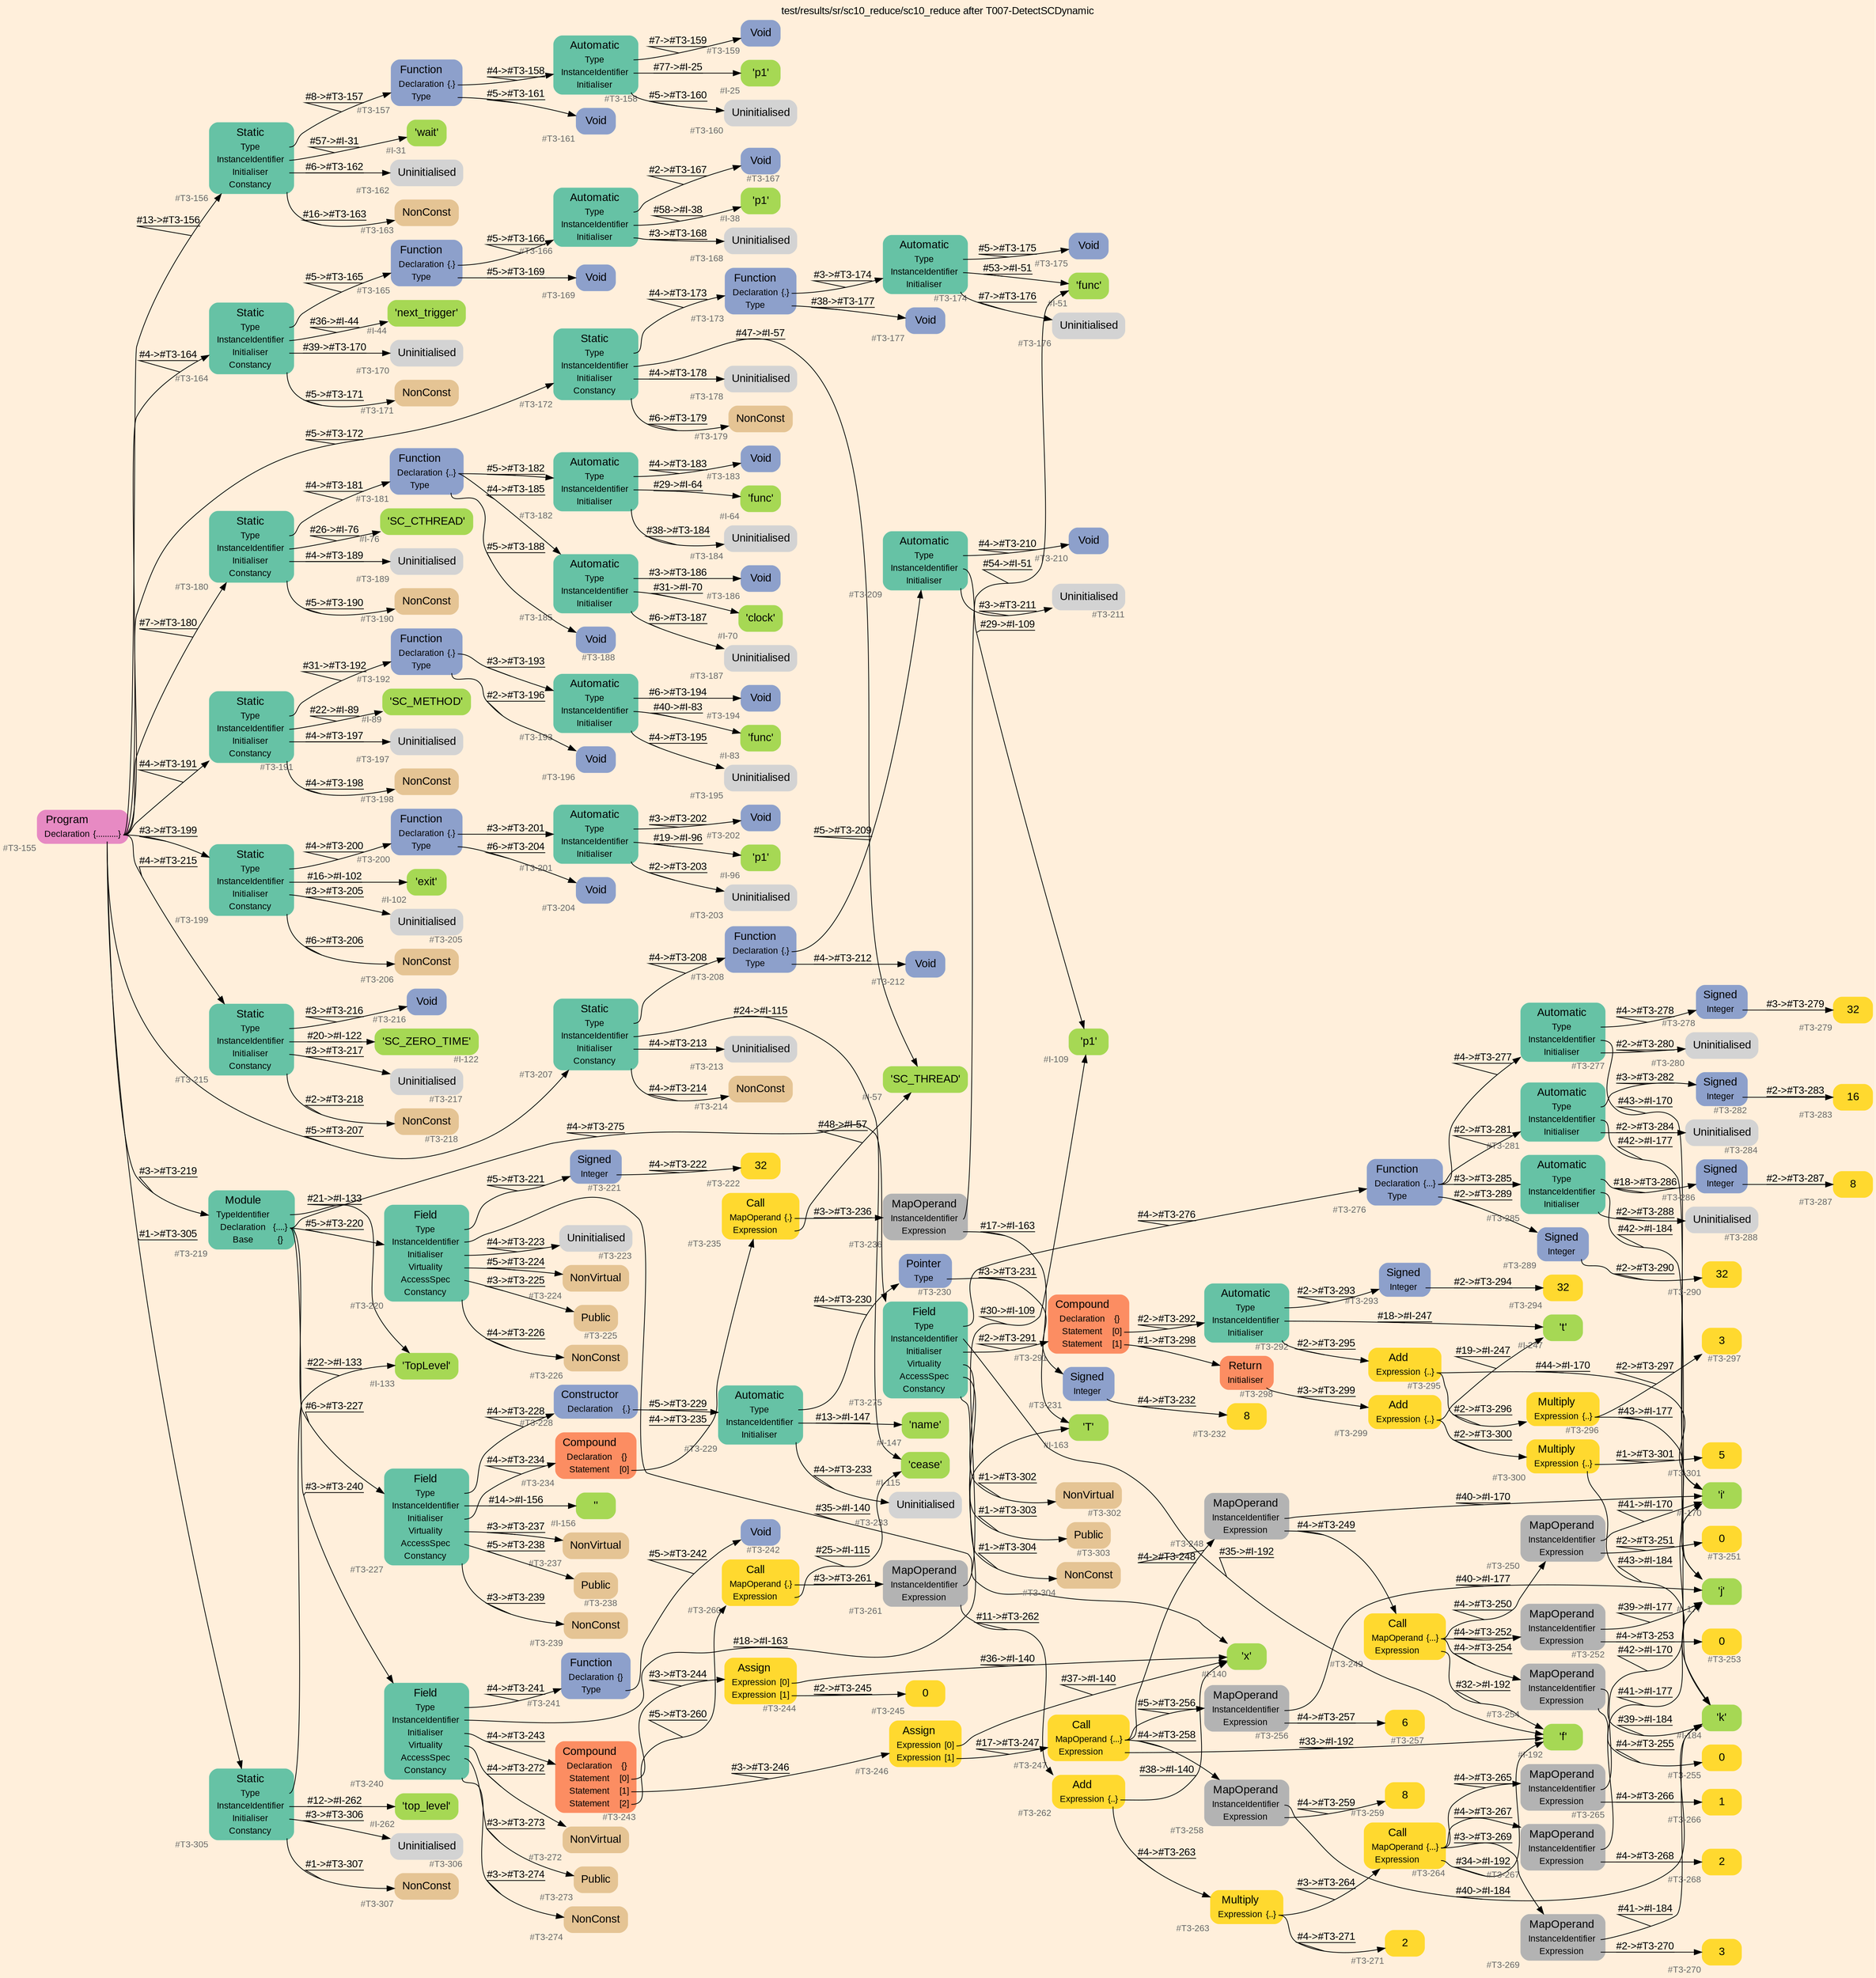 digraph "test/results/sr/sc10_reduce/sc10_reduce after T007-DetectSCDynamic" {
label = "test/results/sr/sc10_reduce/sc10_reduce after T007-DetectSCDynamic"
labelloc = t
graph [
    rankdir = "LR"
    ranksep = 0.3
    bgcolor = antiquewhite1
    color = black
    fontcolor = black
    fontname = "Arial"
];
node [
    fontname = "Arial"
];
edge [
    fontname = "Arial"
];

// -------------------- node figure --------------------
// -------- block #T3-155 ----------
"#T3-155" [
    fillcolor = "/set28/4"
    xlabel = "#T3-155"
    fontsize = "12"
    fontcolor = grey40
    shape = "plaintext"
    label = <<TABLE BORDER="0" CELLBORDER="0" CELLSPACING="0">
     <TR><TD><FONT COLOR="black" POINT-SIZE="15">Program</FONT></TD></TR>
     <TR><TD><FONT COLOR="black" POINT-SIZE="12">Declaration</FONT></TD><TD PORT="port0"><FONT COLOR="black" POINT-SIZE="12">{..........}</FONT></TD></TR>
    </TABLE>>
    style = "rounded,filled"
];

// -------- block #T3-156 ----------
"#T3-156" [
    fillcolor = "/set28/1"
    xlabel = "#T3-156"
    fontsize = "12"
    fontcolor = grey40
    shape = "plaintext"
    label = <<TABLE BORDER="0" CELLBORDER="0" CELLSPACING="0">
     <TR><TD><FONT COLOR="black" POINT-SIZE="15">Static</FONT></TD></TR>
     <TR><TD><FONT COLOR="black" POINT-SIZE="12">Type</FONT></TD><TD PORT="port0"></TD></TR>
     <TR><TD><FONT COLOR="black" POINT-SIZE="12">InstanceIdentifier</FONT></TD><TD PORT="port1"></TD></TR>
     <TR><TD><FONT COLOR="black" POINT-SIZE="12">Initialiser</FONT></TD><TD PORT="port2"></TD></TR>
     <TR><TD><FONT COLOR="black" POINT-SIZE="12">Constancy</FONT></TD><TD PORT="port3"></TD></TR>
    </TABLE>>
    style = "rounded,filled"
];

// -------- block #T3-157 ----------
"#T3-157" [
    fillcolor = "/set28/3"
    xlabel = "#T3-157"
    fontsize = "12"
    fontcolor = grey40
    shape = "plaintext"
    label = <<TABLE BORDER="0" CELLBORDER="0" CELLSPACING="0">
     <TR><TD><FONT COLOR="black" POINT-SIZE="15">Function</FONT></TD></TR>
     <TR><TD><FONT COLOR="black" POINT-SIZE="12">Declaration</FONT></TD><TD PORT="port0"><FONT COLOR="black" POINT-SIZE="12">{.}</FONT></TD></TR>
     <TR><TD><FONT COLOR="black" POINT-SIZE="12">Type</FONT></TD><TD PORT="port1"></TD></TR>
    </TABLE>>
    style = "rounded,filled"
];

// -------- block #T3-158 ----------
"#T3-158" [
    fillcolor = "/set28/1"
    xlabel = "#T3-158"
    fontsize = "12"
    fontcolor = grey40
    shape = "plaintext"
    label = <<TABLE BORDER="0" CELLBORDER="0" CELLSPACING="0">
     <TR><TD><FONT COLOR="black" POINT-SIZE="15">Automatic</FONT></TD></TR>
     <TR><TD><FONT COLOR="black" POINT-SIZE="12">Type</FONT></TD><TD PORT="port0"></TD></TR>
     <TR><TD><FONT COLOR="black" POINT-SIZE="12">InstanceIdentifier</FONT></TD><TD PORT="port1"></TD></TR>
     <TR><TD><FONT COLOR="black" POINT-SIZE="12">Initialiser</FONT></TD><TD PORT="port2"></TD></TR>
    </TABLE>>
    style = "rounded,filled"
];

// -------- block #T3-159 ----------
"#T3-159" [
    fillcolor = "/set28/3"
    xlabel = "#T3-159"
    fontsize = "12"
    fontcolor = grey40
    shape = "plaintext"
    label = <<TABLE BORDER="0" CELLBORDER="0" CELLSPACING="0">
     <TR><TD><FONT COLOR="black" POINT-SIZE="15">Void</FONT></TD></TR>
    </TABLE>>
    style = "rounded,filled"
];

// -------- block #I-25 ----------
"#I-25" [
    fillcolor = "/set28/5"
    xlabel = "#I-25"
    fontsize = "12"
    fontcolor = grey40
    shape = "plaintext"
    label = <<TABLE BORDER="0" CELLBORDER="0" CELLSPACING="0">
     <TR><TD><FONT COLOR="black" POINT-SIZE="15">'p1'</FONT></TD></TR>
    </TABLE>>
    style = "rounded,filled"
];

// -------- block #T3-160 ----------
"#T3-160" [
    xlabel = "#T3-160"
    fontsize = "12"
    fontcolor = grey40
    shape = "plaintext"
    label = <<TABLE BORDER="0" CELLBORDER="0" CELLSPACING="0">
     <TR><TD><FONT COLOR="black" POINT-SIZE="15">Uninitialised</FONT></TD></TR>
    </TABLE>>
    style = "rounded,filled"
];

// -------- block #T3-161 ----------
"#T3-161" [
    fillcolor = "/set28/3"
    xlabel = "#T3-161"
    fontsize = "12"
    fontcolor = grey40
    shape = "plaintext"
    label = <<TABLE BORDER="0" CELLBORDER="0" CELLSPACING="0">
     <TR><TD><FONT COLOR="black" POINT-SIZE="15">Void</FONT></TD></TR>
    </TABLE>>
    style = "rounded,filled"
];

// -------- block #I-31 ----------
"#I-31" [
    fillcolor = "/set28/5"
    xlabel = "#I-31"
    fontsize = "12"
    fontcolor = grey40
    shape = "plaintext"
    label = <<TABLE BORDER="0" CELLBORDER="0" CELLSPACING="0">
     <TR><TD><FONT COLOR="black" POINT-SIZE="15">'wait'</FONT></TD></TR>
    </TABLE>>
    style = "rounded,filled"
];

// -------- block #T3-162 ----------
"#T3-162" [
    xlabel = "#T3-162"
    fontsize = "12"
    fontcolor = grey40
    shape = "plaintext"
    label = <<TABLE BORDER="0" CELLBORDER="0" CELLSPACING="0">
     <TR><TD><FONT COLOR="black" POINT-SIZE="15">Uninitialised</FONT></TD></TR>
    </TABLE>>
    style = "rounded,filled"
];

// -------- block #T3-163 ----------
"#T3-163" [
    fillcolor = "/set28/7"
    xlabel = "#T3-163"
    fontsize = "12"
    fontcolor = grey40
    shape = "plaintext"
    label = <<TABLE BORDER="0" CELLBORDER="0" CELLSPACING="0">
     <TR><TD><FONT COLOR="black" POINT-SIZE="15">NonConst</FONT></TD></TR>
    </TABLE>>
    style = "rounded,filled"
];

// -------- block #T3-164 ----------
"#T3-164" [
    fillcolor = "/set28/1"
    xlabel = "#T3-164"
    fontsize = "12"
    fontcolor = grey40
    shape = "plaintext"
    label = <<TABLE BORDER="0" CELLBORDER="0" CELLSPACING="0">
     <TR><TD><FONT COLOR="black" POINT-SIZE="15">Static</FONT></TD></TR>
     <TR><TD><FONT COLOR="black" POINT-SIZE="12">Type</FONT></TD><TD PORT="port0"></TD></TR>
     <TR><TD><FONT COLOR="black" POINT-SIZE="12">InstanceIdentifier</FONT></TD><TD PORT="port1"></TD></TR>
     <TR><TD><FONT COLOR="black" POINT-SIZE="12">Initialiser</FONT></TD><TD PORT="port2"></TD></TR>
     <TR><TD><FONT COLOR="black" POINT-SIZE="12">Constancy</FONT></TD><TD PORT="port3"></TD></TR>
    </TABLE>>
    style = "rounded,filled"
];

// -------- block #T3-165 ----------
"#T3-165" [
    fillcolor = "/set28/3"
    xlabel = "#T3-165"
    fontsize = "12"
    fontcolor = grey40
    shape = "plaintext"
    label = <<TABLE BORDER="0" CELLBORDER="0" CELLSPACING="0">
     <TR><TD><FONT COLOR="black" POINT-SIZE="15">Function</FONT></TD></TR>
     <TR><TD><FONT COLOR="black" POINT-SIZE="12">Declaration</FONT></TD><TD PORT="port0"><FONT COLOR="black" POINT-SIZE="12">{.}</FONT></TD></TR>
     <TR><TD><FONT COLOR="black" POINT-SIZE="12">Type</FONT></TD><TD PORT="port1"></TD></TR>
    </TABLE>>
    style = "rounded,filled"
];

// -------- block #T3-166 ----------
"#T3-166" [
    fillcolor = "/set28/1"
    xlabel = "#T3-166"
    fontsize = "12"
    fontcolor = grey40
    shape = "plaintext"
    label = <<TABLE BORDER="0" CELLBORDER="0" CELLSPACING="0">
     <TR><TD><FONT COLOR="black" POINT-SIZE="15">Automatic</FONT></TD></TR>
     <TR><TD><FONT COLOR="black" POINT-SIZE="12">Type</FONT></TD><TD PORT="port0"></TD></TR>
     <TR><TD><FONT COLOR="black" POINT-SIZE="12">InstanceIdentifier</FONT></TD><TD PORT="port1"></TD></TR>
     <TR><TD><FONT COLOR="black" POINT-SIZE="12">Initialiser</FONT></TD><TD PORT="port2"></TD></TR>
    </TABLE>>
    style = "rounded,filled"
];

// -------- block #T3-167 ----------
"#T3-167" [
    fillcolor = "/set28/3"
    xlabel = "#T3-167"
    fontsize = "12"
    fontcolor = grey40
    shape = "plaintext"
    label = <<TABLE BORDER="0" CELLBORDER="0" CELLSPACING="0">
     <TR><TD><FONT COLOR="black" POINT-SIZE="15">Void</FONT></TD></TR>
    </TABLE>>
    style = "rounded,filled"
];

// -------- block #I-38 ----------
"#I-38" [
    fillcolor = "/set28/5"
    xlabel = "#I-38"
    fontsize = "12"
    fontcolor = grey40
    shape = "plaintext"
    label = <<TABLE BORDER="0" CELLBORDER="0" CELLSPACING="0">
     <TR><TD><FONT COLOR="black" POINT-SIZE="15">'p1'</FONT></TD></TR>
    </TABLE>>
    style = "rounded,filled"
];

// -------- block #T3-168 ----------
"#T3-168" [
    xlabel = "#T3-168"
    fontsize = "12"
    fontcolor = grey40
    shape = "plaintext"
    label = <<TABLE BORDER="0" CELLBORDER="0" CELLSPACING="0">
     <TR><TD><FONT COLOR="black" POINT-SIZE="15">Uninitialised</FONT></TD></TR>
    </TABLE>>
    style = "rounded,filled"
];

// -------- block #T3-169 ----------
"#T3-169" [
    fillcolor = "/set28/3"
    xlabel = "#T3-169"
    fontsize = "12"
    fontcolor = grey40
    shape = "plaintext"
    label = <<TABLE BORDER="0" CELLBORDER="0" CELLSPACING="0">
     <TR><TD><FONT COLOR="black" POINT-SIZE="15">Void</FONT></TD></TR>
    </TABLE>>
    style = "rounded,filled"
];

// -------- block #I-44 ----------
"#I-44" [
    fillcolor = "/set28/5"
    xlabel = "#I-44"
    fontsize = "12"
    fontcolor = grey40
    shape = "plaintext"
    label = <<TABLE BORDER="0" CELLBORDER="0" CELLSPACING="0">
     <TR><TD><FONT COLOR="black" POINT-SIZE="15">'next_trigger'</FONT></TD></TR>
    </TABLE>>
    style = "rounded,filled"
];

// -------- block #T3-170 ----------
"#T3-170" [
    xlabel = "#T3-170"
    fontsize = "12"
    fontcolor = grey40
    shape = "plaintext"
    label = <<TABLE BORDER="0" CELLBORDER="0" CELLSPACING="0">
     <TR><TD><FONT COLOR="black" POINT-SIZE="15">Uninitialised</FONT></TD></TR>
    </TABLE>>
    style = "rounded,filled"
];

// -------- block #T3-171 ----------
"#T3-171" [
    fillcolor = "/set28/7"
    xlabel = "#T3-171"
    fontsize = "12"
    fontcolor = grey40
    shape = "plaintext"
    label = <<TABLE BORDER="0" CELLBORDER="0" CELLSPACING="0">
     <TR><TD><FONT COLOR="black" POINT-SIZE="15">NonConst</FONT></TD></TR>
    </TABLE>>
    style = "rounded,filled"
];

// -------- block #T3-172 ----------
"#T3-172" [
    fillcolor = "/set28/1"
    xlabel = "#T3-172"
    fontsize = "12"
    fontcolor = grey40
    shape = "plaintext"
    label = <<TABLE BORDER="0" CELLBORDER="0" CELLSPACING="0">
     <TR><TD><FONT COLOR="black" POINT-SIZE="15">Static</FONT></TD></TR>
     <TR><TD><FONT COLOR="black" POINT-SIZE="12">Type</FONT></TD><TD PORT="port0"></TD></TR>
     <TR><TD><FONT COLOR="black" POINT-SIZE="12">InstanceIdentifier</FONT></TD><TD PORT="port1"></TD></TR>
     <TR><TD><FONT COLOR="black" POINT-SIZE="12">Initialiser</FONT></TD><TD PORT="port2"></TD></TR>
     <TR><TD><FONT COLOR="black" POINT-SIZE="12">Constancy</FONT></TD><TD PORT="port3"></TD></TR>
    </TABLE>>
    style = "rounded,filled"
];

// -------- block #T3-173 ----------
"#T3-173" [
    fillcolor = "/set28/3"
    xlabel = "#T3-173"
    fontsize = "12"
    fontcolor = grey40
    shape = "plaintext"
    label = <<TABLE BORDER="0" CELLBORDER="0" CELLSPACING="0">
     <TR><TD><FONT COLOR="black" POINT-SIZE="15">Function</FONT></TD></TR>
     <TR><TD><FONT COLOR="black" POINT-SIZE="12">Declaration</FONT></TD><TD PORT="port0"><FONT COLOR="black" POINT-SIZE="12">{.}</FONT></TD></TR>
     <TR><TD><FONT COLOR="black" POINT-SIZE="12">Type</FONT></TD><TD PORT="port1"></TD></TR>
    </TABLE>>
    style = "rounded,filled"
];

// -------- block #T3-174 ----------
"#T3-174" [
    fillcolor = "/set28/1"
    xlabel = "#T3-174"
    fontsize = "12"
    fontcolor = grey40
    shape = "plaintext"
    label = <<TABLE BORDER="0" CELLBORDER="0" CELLSPACING="0">
     <TR><TD><FONT COLOR="black" POINT-SIZE="15">Automatic</FONT></TD></TR>
     <TR><TD><FONT COLOR="black" POINT-SIZE="12">Type</FONT></TD><TD PORT="port0"></TD></TR>
     <TR><TD><FONT COLOR="black" POINT-SIZE="12">InstanceIdentifier</FONT></TD><TD PORT="port1"></TD></TR>
     <TR><TD><FONT COLOR="black" POINT-SIZE="12">Initialiser</FONT></TD><TD PORT="port2"></TD></TR>
    </TABLE>>
    style = "rounded,filled"
];

// -------- block #T3-175 ----------
"#T3-175" [
    fillcolor = "/set28/3"
    xlabel = "#T3-175"
    fontsize = "12"
    fontcolor = grey40
    shape = "plaintext"
    label = <<TABLE BORDER="0" CELLBORDER="0" CELLSPACING="0">
     <TR><TD><FONT COLOR="black" POINT-SIZE="15">Void</FONT></TD></TR>
    </TABLE>>
    style = "rounded,filled"
];

// -------- block #I-51 ----------
"#I-51" [
    fillcolor = "/set28/5"
    xlabel = "#I-51"
    fontsize = "12"
    fontcolor = grey40
    shape = "plaintext"
    label = <<TABLE BORDER="0" CELLBORDER="0" CELLSPACING="0">
     <TR><TD><FONT COLOR="black" POINT-SIZE="15">'func'</FONT></TD></TR>
    </TABLE>>
    style = "rounded,filled"
];

// -------- block #T3-176 ----------
"#T3-176" [
    xlabel = "#T3-176"
    fontsize = "12"
    fontcolor = grey40
    shape = "plaintext"
    label = <<TABLE BORDER="0" CELLBORDER="0" CELLSPACING="0">
     <TR><TD><FONT COLOR="black" POINT-SIZE="15">Uninitialised</FONT></TD></TR>
    </TABLE>>
    style = "rounded,filled"
];

// -------- block #T3-177 ----------
"#T3-177" [
    fillcolor = "/set28/3"
    xlabel = "#T3-177"
    fontsize = "12"
    fontcolor = grey40
    shape = "plaintext"
    label = <<TABLE BORDER="0" CELLBORDER="0" CELLSPACING="0">
     <TR><TD><FONT COLOR="black" POINT-SIZE="15">Void</FONT></TD></TR>
    </TABLE>>
    style = "rounded,filled"
];

// -------- block #I-57 ----------
"#I-57" [
    fillcolor = "/set28/5"
    xlabel = "#I-57"
    fontsize = "12"
    fontcolor = grey40
    shape = "plaintext"
    label = <<TABLE BORDER="0" CELLBORDER="0" CELLSPACING="0">
     <TR><TD><FONT COLOR="black" POINT-SIZE="15">'SC_THREAD'</FONT></TD></TR>
    </TABLE>>
    style = "rounded,filled"
];

// -------- block #T3-178 ----------
"#T3-178" [
    xlabel = "#T3-178"
    fontsize = "12"
    fontcolor = grey40
    shape = "plaintext"
    label = <<TABLE BORDER="0" CELLBORDER="0" CELLSPACING="0">
     <TR><TD><FONT COLOR="black" POINT-SIZE="15">Uninitialised</FONT></TD></TR>
    </TABLE>>
    style = "rounded,filled"
];

// -------- block #T3-179 ----------
"#T3-179" [
    fillcolor = "/set28/7"
    xlabel = "#T3-179"
    fontsize = "12"
    fontcolor = grey40
    shape = "plaintext"
    label = <<TABLE BORDER="0" CELLBORDER="0" CELLSPACING="0">
     <TR><TD><FONT COLOR="black" POINT-SIZE="15">NonConst</FONT></TD></TR>
    </TABLE>>
    style = "rounded,filled"
];

// -------- block #T3-180 ----------
"#T3-180" [
    fillcolor = "/set28/1"
    xlabel = "#T3-180"
    fontsize = "12"
    fontcolor = grey40
    shape = "plaintext"
    label = <<TABLE BORDER="0" CELLBORDER="0" CELLSPACING="0">
     <TR><TD><FONT COLOR="black" POINT-SIZE="15">Static</FONT></TD></TR>
     <TR><TD><FONT COLOR="black" POINT-SIZE="12">Type</FONT></TD><TD PORT="port0"></TD></TR>
     <TR><TD><FONT COLOR="black" POINT-SIZE="12">InstanceIdentifier</FONT></TD><TD PORT="port1"></TD></TR>
     <TR><TD><FONT COLOR="black" POINT-SIZE="12">Initialiser</FONT></TD><TD PORT="port2"></TD></TR>
     <TR><TD><FONT COLOR="black" POINT-SIZE="12">Constancy</FONT></TD><TD PORT="port3"></TD></TR>
    </TABLE>>
    style = "rounded,filled"
];

// -------- block #T3-181 ----------
"#T3-181" [
    fillcolor = "/set28/3"
    xlabel = "#T3-181"
    fontsize = "12"
    fontcolor = grey40
    shape = "plaintext"
    label = <<TABLE BORDER="0" CELLBORDER="0" CELLSPACING="0">
     <TR><TD><FONT COLOR="black" POINT-SIZE="15">Function</FONT></TD></TR>
     <TR><TD><FONT COLOR="black" POINT-SIZE="12">Declaration</FONT></TD><TD PORT="port0"><FONT COLOR="black" POINT-SIZE="12">{..}</FONT></TD></TR>
     <TR><TD><FONT COLOR="black" POINT-SIZE="12">Type</FONT></TD><TD PORT="port1"></TD></TR>
    </TABLE>>
    style = "rounded,filled"
];

// -------- block #T3-182 ----------
"#T3-182" [
    fillcolor = "/set28/1"
    xlabel = "#T3-182"
    fontsize = "12"
    fontcolor = grey40
    shape = "plaintext"
    label = <<TABLE BORDER="0" CELLBORDER="0" CELLSPACING="0">
     <TR><TD><FONT COLOR="black" POINT-SIZE="15">Automatic</FONT></TD></TR>
     <TR><TD><FONT COLOR="black" POINT-SIZE="12">Type</FONT></TD><TD PORT="port0"></TD></TR>
     <TR><TD><FONT COLOR="black" POINT-SIZE="12">InstanceIdentifier</FONT></TD><TD PORT="port1"></TD></TR>
     <TR><TD><FONT COLOR="black" POINT-SIZE="12">Initialiser</FONT></TD><TD PORT="port2"></TD></TR>
    </TABLE>>
    style = "rounded,filled"
];

// -------- block #T3-183 ----------
"#T3-183" [
    fillcolor = "/set28/3"
    xlabel = "#T3-183"
    fontsize = "12"
    fontcolor = grey40
    shape = "plaintext"
    label = <<TABLE BORDER="0" CELLBORDER="0" CELLSPACING="0">
     <TR><TD><FONT COLOR="black" POINT-SIZE="15">Void</FONT></TD></TR>
    </TABLE>>
    style = "rounded,filled"
];

// -------- block #I-64 ----------
"#I-64" [
    fillcolor = "/set28/5"
    xlabel = "#I-64"
    fontsize = "12"
    fontcolor = grey40
    shape = "plaintext"
    label = <<TABLE BORDER="0" CELLBORDER="0" CELLSPACING="0">
     <TR><TD><FONT COLOR="black" POINT-SIZE="15">'func'</FONT></TD></TR>
    </TABLE>>
    style = "rounded,filled"
];

// -------- block #T3-184 ----------
"#T3-184" [
    xlabel = "#T3-184"
    fontsize = "12"
    fontcolor = grey40
    shape = "plaintext"
    label = <<TABLE BORDER="0" CELLBORDER="0" CELLSPACING="0">
     <TR><TD><FONT COLOR="black" POINT-SIZE="15">Uninitialised</FONT></TD></TR>
    </TABLE>>
    style = "rounded,filled"
];

// -------- block #T3-185 ----------
"#T3-185" [
    fillcolor = "/set28/1"
    xlabel = "#T3-185"
    fontsize = "12"
    fontcolor = grey40
    shape = "plaintext"
    label = <<TABLE BORDER="0" CELLBORDER="0" CELLSPACING="0">
     <TR><TD><FONT COLOR="black" POINT-SIZE="15">Automatic</FONT></TD></TR>
     <TR><TD><FONT COLOR="black" POINT-SIZE="12">Type</FONT></TD><TD PORT="port0"></TD></TR>
     <TR><TD><FONT COLOR="black" POINT-SIZE="12">InstanceIdentifier</FONT></TD><TD PORT="port1"></TD></TR>
     <TR><TD><FONT COLOR="black" POINT-SIZE="12">Initialiser</FONT></TD><TD PORT="port2"></TD></TR>
    </TABLE>>
    style = "rounded,filled"
];

// -------- block #T3-186 ----------
"#T3-186" [
    fillcolor = "/set28/3"
    xlabel = "#T3-186"
    fontsize = "12"
    fontcolor = grey40
    shape = "plaintext"
    label = <<TABLE BORDER="0" CELLBORDER="0" CELLSPACING="0">
     <TR><TD><FONT COLOR="black" POINT-SIZE="15">Void</FONT></TD></TR>
    </TABLE>>
    style = "rounded,filled"
];

// -------- block #I-70 ----------
"#I-70" [
    fillcolor = "/set28/5"
    xlabel = "#I-70"
    fontsize = "12"
    fontcolor = grey40
    shape = "plaintext"
    label = <<TABLE BORDER="0" CELLBORDER="0" CELLSPACING="0">
     <TR><TD><FONT COLOR="black" POINT-SIZE="15">'clock'</FONT></TD></TR>
    </TABLE>>
    style = "rounded,filled"
];

// -------- block #T3-187 ----------
"#T3-187" [
    xlabel = "#T3-187"
    fontsize = "12"
    fontcolor = grey40
    shape = "plaintext"
    label = <<TABLE BORDER="0" CELLBORDER="0" CELLSPACING="0">
     <TR><TD><FONT COLOR="black" POINT-SIZE="15">Uninitialised</FONT></TD></TR>
    </TABLE>>
    style = "rounded,filled"
];

// -------- block #T3-188 ----------
"#T3-188" [
    fillcolor = "/set28/3"
    xlabel = "#T3-188"
    fontsize = "12"
    fontcolor = grey40
    shape = "plaintext"
    label = <<TABLE BORDER="0" CELLBORDER="0" CELLSPACING="0">
     <TR><TD><FONT COLOR="black" POINT-SIZE="15">Void</FONT></TD></TR>
    </TABLE>>
    style = "rounded,filled"
];

// -------- block #I-76 ----------
"#I-76" [
    fillcolor = "/set28/5"
    xlabel = "#I-76"
    fontsize = "12"
    fontcolor = grey40
    shape = "plaintext"
    label = <<TABLE BORDER="0" CELLBORDER="0" CELLSPACING="0">
     <TR><TD><FONT COLOR="black" POINT-SIZE="15">'SC_CTHREAD'</FONT></TD></TR>
    </TABLE>>
    style = "rounded,filled"
];

// -------- block #T3-189 ----------
"#T3-189" [
    xlabel = "#T3-189"
    fontsize = "12"
    fontcolor = grey40
    shape = "plaintext"
    label = <<TABLE BORDER="0" CELLBORDER="0" CELLSPACING="0">
     <TR><TD><FONT COLOR="black" POINT-SIZE="15">Uninitialised</FONT></TD></TR>
    </TABLE>>
    style = "rounded,filled"
];

// -------- block #T3-190 ----------
"#T3-190" [
    fillcolor = "/set28/7"
    xlabel = "#T3-190"
    fontsize = "12"
    fontcolor = grey40
    shape = "plaintext"
    label = <<TABLE BORDER="0" CELLBORDER="0" CELLSPACING="0">
     <TR><TD><FONT COLOR="black" POINT-SIZE="15">NonConst</FONT></TD></TR>
    </TABLE>>
    style = "rounded,filled"
];

// -------- block #T3-191 ----------
"#T3-191" [
    fillcolor = "/set28/1"
    xlabel = "#T3-191"
    fontsize = "12"
    fontcolor = grey40
    shape = "plaintext"
    label = <<TABLE BORDER="0" CELLBORDER="0" CELLSPACING="0">
     <TR><TD><FONT COLOR="black" POINT-SIZE="15">Static</FONT></TD></TR>
     <TR><TD><FONT COLOR="black" POINT-SIZE="12">Type</FONT></TD><TD PORT="port0"></TD></TR>
     <TR><TD><FONT COLOR="black" POINT-SIZE="12">InstanceIdentifier</FONT></TD><TD PORT="port1"></TD></TR>
     <TR><TD><FONT COLOR="black" POINT-SIZE="12">Initialiser</FONT></TD><TD PORT="port2"></TD></TR>
     <TR><TD><FONT COLOR="black" POINT-SIZE="12">Constancy</FONT></TD><TD PORT="port3"></TD></TR>
    </TABLE>>
    style = "rounded,filled"
];

// -------- block #T3-192 ----------
"#T3-192" [
    fillcolor = "/set28/3"
    xlabel = "#T3-192"
    fontsize = "12"
    fontcolor = grey40
    shape = "plaintext"
    label = <<TABLE BORDER="0" CELLBORDER="0" CELLSPACING="0">
     <TR><TD><FONT COLOR="black" POINT-SIZE="15">Function</FONT></TD></TR>
     <TR><TD><FONT COLOR="black" POINT-SIZE="12">Declaration</FONT></TD><TD PORT="port0"><FONT COLOR="black" POINT-SIZE="12">{.}</FONT></TD></TR>
     <TR><TD><FONT COLOR="black" POINT-SIZE="12">Type</FONT></TD><TD PORT="port1"></TD></TR>
    </TABLE>>
    style = "rounded,filled"
];

// -------- block #T3-193 ----------
"#T3-193" [
    fillcolor = "/set28/1"
    xlabel = "#T3-193"
    fontsize = "12"
    fontcolor = grey40
    shape = "plaintext"
    label = <<TABLE BORDER="0" CELLBORDER="0" CELLSPACING="0">
     <TR><TD><FONT COLOR="black" POINT-SIZE="15">Automatic</FONT></TD></TR>
     <TR><TD><FONT COLOR="black" POINT-SIZE="12">Type</FONT></TD><TD PORT="port0"></TD></TR>
     <TR><TD><FONT COLOR="black" POINT-SIZE="12">InstanceIdentifier</FONT></TD><TD PORT="port1"></TD></TR>
     <TR><TD><FONT COLOR="black" POINT-SIZE="12">Initialiser</FONT></TD><TD PORT="port2"></TD></TR>
    </TABLE>>
    style = "rounded,filled"
];

// -------- block #T3-194 ----------
"#T3-194" [
    fillcolor = "/set28/3"
    xlabel = "#T3-194"
    fontsize = "12"
    fontcolor = grey40
    shape = "plaintext"
    label = <<TABLE BORDER="0" CELLBORDER="0" CELLSPACING="0">
     <TR><TD><FONT COLOR="black" POINT-SIZE="15">Void</FONT></TD></TR>
    </TABLE>>
    style = "rounded,filled"
];

// -------- block #I-83 ----------
"#I-83" [
    fillcolor = "/set28/5"
    xlabel = "#I-83"
    fontsize = "12"
    fontcolor = grey40
    shape = "plaintext"
    label = <<TABLE BORDER="0" CELLBORDER="0" CELLSPACING="0">
     <TR><TD><FONT COLOR="black" POINT-SIZE="15">'func'</FONT></TD></TR>
    </TABLE>>
    style = "rounded,filled"
];

// -------- block #T3-195 ----------
"#T3-195" [
    xlabel = "#T3-195"
    fontsize = "12"
    fontcolor = grey40
    shape = "plaintext"
    label = <<TABLE BORDER="0" CELLBORDER="0" CELLSPACING="0">
     <TR><TD><FONT COLOR="black" POINT-SIZE="15">Uninitialised</FONT></TD></TR>
    </TABLE>>
    style = "rounded,filled"
];

// -------- block #T3-196 ----------
"#T3-196" [
    fillcolor = "/set28/3"
    xlabel = "#T3-196"
    fontsize = "12"
    fontcolor = grey40
    shape = "plaintext"
    label = <<TABLE BORDER="0" CELLBORDER="0" CELLSPACING="0">
     <TR><TD><FONT COLOR="black" POINT-SIZE="15">Void</FONT></TD></TR>
    </TABLE>>
    style = "rounded,filled"
];

// -------- block #I-89 ----------
"#I-89" [
    fillcolor = "/set28/5"
    xlabel = "#I-89"
    fontsize = "12"
    fontcolor = grey40
    shape = "plaintext"
    label = <<TABLE BORDER="0" CELLBORDER="0" CELLSPACING="0">
     <TR><TD><FONT COLOR="black" POINT-SIZE="15">'SC_METHOD'</FONT></TD></TR>
    </TABLE>>
    style = "rounded,filled"
];

// -------- block #T3-197 ----------
"#T3-197" [
    xlabel = "#T3-197"
    fontsize = "12"
    fontcolor = grey40
    shape = "plaintext"
    label = <<TABLE BORDER="0" CELLBORDER="0" CELLSPACING="0">
     <TR><TD><FONT COLOR="black" POINT-SIZE="15">Uninitialised</FONT></TD></TR>
    </TABLE>>
    style = "rounded,filled"
];

// -------- block #T3-198 ----------
"#T3-198" [
    fillcolor = "/set28/7"
    xlabel = "#T3-198"
    fontsize = "12"
    fontcolor = grey40
    shape = "plaintext"
    label = <<TABLE BORDER="0" CELLBORDER="0" CELLSPACING="0">
     <TR><TD><FONT COLOR="black" POINT-SIZE="15">NonConst</FONT></TD></TR>
    </TABLE>>
    style = "rounded,filled"
];

// -------- block #T3-199 ----------
"#T3-199" [
    fillcolor = "/set28/1"
    xlabel = "#T3-199"
    fontsize = "12"
    fontcolor = grey40
    shape = "plaintext"
    label = <<TABLE BORDER="0" CELLBORDER="0" CELLSPACING="0">
     <TR><TD><FONT COLOR="black" POINT-SIZE="15">Static</FONT></TD></TR>
     <TR><TD><FONT COLOR="black" POINT-SIZE="12">Type</FONT></TD><TD PORT="port0"></TD></TR>
     <TR><TD><FONT COLOR="black" POINT-SIZE="12">InstanceIdentifier</FONT></TD><TD PORT="port1"></TD></TR>
     <TR><TD><FONT COLOR="black" POINT-SIZE="12">Initialiser</FONT></TD><TD PORT="port2"></TD></TR>
     <TR><TD><FONT COLOR="black" POINT-SIZE="12">Constancy</FONT></TD><TD PORT="port3"></TD></TR>
    </TABLE>>
    style = "rounded,filled"
];

// -------- block #T3-200 ----------
"#T3-200" [
    fillcolor = "/set28/3"
    xlabel = "#T3-200"
    fontsize = "12"
    fontcolor = grey40
    shape = "plaintext"
    label = <<TABLE BORDER="0" CELLBORDER="0" CELLSPACING="0">
     <TR><TD><FONT COLOR="black" POINT-SIZE="15">Function</FONT></TD></TR>
     <TR><TD><FONT COLOR="black" POINT-SIZE="12">Declaration</FONT></TD><TD PORT="port0"><FONT COLOR="black" POINT-SIZE="12">{.}</FONT></TD></TR>
     <TR><TD><FONT COLOR="black" POINT-SIZE="12">Type</FONT></TD><TD PORT="port1"></TD></TR>
    </TABLE>>
    style = "rounded,filled"
];

// -------- block #T3-201 ----------
"#T3-201" [
    fillcolor = "/set28/1"
    xlabel = "#T3-201"
    fontsize = "12"
    fontcolor = grey40
    shape = "plaintext"
    label = <<TABLE BORDER="0" CELLBORDER="0" CELLSPACING="0">
     <TR><TD><FONT COLOR="black" POINT-SIZE="15">Automatic</FONT></TD></TR>
     <TR><TD><FONT COLOR="black" POINT-SIZE="12">Type</FONT></TD><TD PORT="port0"></TD></TR>
     <TR><TD><FONT COLOR="black" POINT-SIZE="12">InstanceIdentifier</FONT></TD><TD PORT="port1"></TD></TR>
     <TR><TD><FONT COLOR="black" POINT-SIZE="12">Initialiser</FONT></TD><TD PORT="port2"></TD></TR>
    </TABLE>>
    style = "rounded,filled"
];

// -------- block #T3-202 ----------
"#T3-202" [
    fillcolor = "/set28/3"
    xlabel = "#T3-202"
    fontsize = "12"
    fontcolor = grey40
    shape = "plaintext"
    label = <<TABLE BORDER="0" CELLBORDER="0" CELLSPACING="0">
     <TR><TD><FONT COLOR="black" POINT-SIZE="15">Void</FONT></TD></TR>
    </TABLE>>
    style = "rounded,filled"
];

// -------- block #I-96 ----------
"#I-96" [
    fillcolor = "/set28/5"
    xlabel = "#I-96"
    fontsize = "12"
    fontcolor = grey40
    shape = "plaintext"
    label = <<TABLE BORDER="0" CELLBORDER="0" CELLSPACING="0">
     <TR><TD><FONT COLOR="black" POINT-SIZE="15">'p1'</FONT></TD></TR>
    </TABLE>>
    style = "rounded,filled"
];

// -------- block #T3-203 ----------
"#T3-203" [
    xlabel = "#T3-203"
    fontsize = "12"
    fontcolor = grey40
    shape = "plaintext"
    label = <<TABLE BORDER="0" CELLBORDER="0" CELLSPACING="0">
     <TR><TD><FONT COLOR="black" POINT-SIZE="15">Uninitialised</FONT></TD></TR>
    </TABLE>>
    style = "rounded,filled"
];

// -------- block #T3-204 ----------
"#T3-204" [
    fillcolor = "/set28/3"
    xlabel = "#T3-204"
    fontsize = "12"
    fontcolor = grey40
    shape = "plaintext"
    label = <<TABLE BORDER="0" CELLBORDER="0" CELLSPACING="0">
     <TR><TD><FONT COLOR="black" POINT-SIZE="15">Void</FONT></TD></TR>
    </TABLE>>
    style = "rounded,filled"
];

// -------- block #I-102 ----------
"#I-102" [
    fillcolor = "/set28/5"
    xlabel = "#I-102"
    fontsize = "12"
    fontcolor = grey40
    shape = "plaintext"
    label = <<TABLE BORDER="0" CELLBORDER="0" CELLSPACING="0">
     <TR><TD><FONT COLOR="black" POINT-SIZE="15">'exit'</FONT></TD></TR>
    </TABLE>>
    style = "rounded,filled"
];

// -------- block #T3-205 ----------
"#T3-205" [
    xlabel = "#T3-205"
    fontsize = "12"
    fontcolor = grey40
    shape = "plaintext"
    label = <<TABLE BORDER="0" CELLBORDER="0" CELLSPACING="0">
     <TR><TD><FONT COLOR="black" POINT-SIZE="15">Uninitialised</FONT></TD></TR>
    </TABLE>>
    style = "rounded,filled"
];

// -------- block #T3-206 ----------
"#T3-206" [
    fillcolor = "/set28/7"
    xlabel = "#T3-206"
    fontsize = "12"
    fontcolor = grey40
    shape = "plaintext"
    label = <<TABLE BORDER="0" CELLBORDER="0" CELLSPACING="0">
     <TR><TD><FONT COLOR="black" POINT-SIZE="15">NonConst</FONT></TD></TR>
    </TABLE>>
    style = "rounded,filled"
];

// -------- block #T3-207 ----------
"#T3-207" [
    fillcolor = "/set28/1"
    xlabel = "#T3-207"
    fontsize = "12"
    fontcolor = grey40
    shape = "plaintext"
    label = <<TABLE BORDER="0" CELLBORDER="0" CELLSPACING="0">
     <TR><TD><FONT COLOR="black" POINT-SIZE="15">Static</FONT></TD></TR>
     <TR><TD><FONT COLOR="black" POINT-SIZE="12">Type</FONT></TD><TD PORT="port0"></TD></TR>
     <TR><TD><FONT COLOR="black" POINT-SIZE="12">InstanceIdentifier</FONT></TD><TD PORT="port1"></TD></TR>
     <TR><TD><FONT COLOR="black" POINT-SIZE="12">Initialiser</FONT></TD><TD PORT="port2"></TD></TR>
     <TR><TD><FONT COLOR="black" POINT-SIZE="12">Constancy</FONT></TD><TD PORT="port3"></TD></TR>
    </TABLE>>
    style = "rounded,filled"
];

// -------- block #T3-208 ----------
"#T3-208" [
    fillcolor = "/set28/3"
    xlabel = "#T3-208"
    fontsize = "12"
    fontcolor = grey40
    shape = "plaintext"
    label = <<TABLE BORDER="0" CELLBORDER="0" CELLSPACING="0">
     <TR><TD><FONT COLOR="black" POINT-SIZE="15">Function</FONT></TD></TR>
     <TR><TD><FONT COLOR="black" POINT-SIZE="12">Declaration</FONT></TD><TD PORT="port0"><FONT COLOR="black" POINT-SIZE="12">{.}</FONT></TD></TR>
     <TR><TD><FONT COLOR="black" POINT-SIZE="12">Type</FONT></TD><TD PORT="port1"></TD></TR>
    </TABLE>>
    style = "rounded,filled"
];

// -------- block #T3-209 ----------
"#T3-209" [
    fillcolor = "/set28/1"
    xlabel = "#T3-209"
    fontsize = "12"
    fontcolor = grey40
    shape = "plaintext"
    label = <<TABLE BORDER="0" CELLBORDER="0" CELLSPACING="0">
     <TR><TD><FONT COLOR="black" POINT-SIZE="15">Automatic</FONT></TD></TR>
     <TR><TD><FONT COLOR="black" POINT-SIZE="12">Type</FONT></TD><TD PORT="port0"></TD></TR>
     <TR><TD><FONT COLOR="black" POINT-SIZE="12">InstanceIdentifier</FONT></TD><TD PORT="port1"></TD></TR>
     <TR><TD><FONT COLOR="black" POINT-SIZE="12">Initialiser</FONT></TD><TD PORT="port2"></TD></TR>
    </TABLE>>
    style = "rounded,filled"
];

// -------- block #T3-210 ----------
"#T3-210" [
    fillcolor = "/set28/3"
    xlabel = "#T3-210"
    fontsize = "12"
    fontcolor = grey40
    shape = "plaintext"
    label = <<TABLE BORDER="0" CELLBORDER="0" CELLSPACING="0">
     <TR><TD><FONT COLOR="black" POINT-SIZE="15">Void</FONT></TD></TR>
    </TABLE>>
    style = "rounded,filled"
];

// -------- block #I-109 ----------
"#I-109" [
    fillcolor = "/set28/5"
    xlabel = "#I-109"
    fontsize = "12"
    fontcolor = grey40
    shape = "plaintext"
    label = <<TABLE BORDER="0" CELLBORDER="0" CELLSPACING="0">
     <TR><TD><FONT COLOR="black" POINT-SIZE="15">'p1'</FONT></TD></TR>
    </TABLE>>
    style = "rounded,filled"
];

// -------- block #T3-211 ----------
"#T3-211" [
    xlabel = "#T3-211"
    fontsize = "12"
    fontcolor = grey40
    shape = "plaintext"
    label = <<TABLE BORDER="0" CELLBORDER="0" CELLSPACING="0">
     <TR><TD><FONT COLOR="black" POINT-SIZE="15">Uninitialised</FONT></TD></TR>
    </TABLE>>
    style = "rounded,filled"
];

// -------- block #T3-212 ----------
"#T3-212" [
    fillcolor = "/set28/3"
    xlabel = "#T3-212"
    fontsize = "12"
    fontcolor = grey40
    shape = "plaintext"
    label = <<TABLE BORDER="0" CELLBORDER="0" CELLSPACING="0">
     <TR><TD><FONT COLOR="black" POINT-SIZE="15">Void</FONT></TD></TR>
    </TABLE>>
    style = "rounded,filled"
];

// -------- block #I-115 ----------
"#I-115" [
    fillcolor = "/set28/5"
    xlabel = "#I-115"
    fontsize = "12"
    fontcolor = grey40
    shape = "plaintext"
    label = <<TABLE BORDER="0" CELLBORDER="0" CELLSPACING="0">
     <TR><TD><FONT COLOR="black" POINT-SIZE="15">'cease'</FONT></TD></TR>
    </TABLE>>
    style = "rounded,filled"
];

// -------- block #T3-213 ----------
"#T3-213" [
    xlabel = "#T3-213"
    fontsize = "12"
    fontcolor = grey40
    shape = "plaintext"
    label = <<TABLE BORDER="0" CELLBORDER="0" CELLSPACING="0">
     <TR><TD><FONT COLOR="black" POINT-SIZE="15">Uninitialised</FONT></TD></TR>
    </TABLE>>
    style = "rounded,filled"
];

// -------- block #T3-214 ----------
"#T3-214" [
    fillcolor = "/set28/7"
    xlabel = "#T3-214"
    fontsize = "12"
    fontcolor = grey40
    shape = "plaintext"
    label = <<TABLE BORDER="0" CELLBORDER="0" CELLSPACING="0">
     <TR><TD><FONT COLOR="black" POINT-SIZE="15">NonConst</FONT></TD></TR>
    </TABLE>>
    style = "rounded,filled"
];

// -------- block #T3-215 ----------
"#T3-215" [
    fillcolor = "/set28/1"
    xlabel = "#T3-215"
    fontsize = "12"
    fontcolor = grey40
    shape = "plaintext"
    label = <<TABLE BORDER="0" CELLBORDER="0" CELLSPACING="0">
     <TR><TD><FONT COLOR="black" POINT-SIZE="15">Static</FONT></TD></TR>
     <TR><TD><FONT COLOR="black" POINT-SIZE="12">Type</FONT></TD><TD PORT="port0"></TD></TR>
     <TR><TD><FONT COLOR="black" POINT-SIZE="12">InstanceIdentifier</FONT></TD><TD PORT="port1"></TD></TR>
     <TR><TD><FONT COLOR="black" POINT-SIZE="12">Initialiser</FONT></TD><TD PORT="port2"></TD></TR>
     <TR><TD><FONT COLOR="black" POINT-SIZE="12">Constancy</FONT></TD><TD PORT="port3"></TD></TR>
    </TABLE>>
    style = "rounded,filled"
];

// -------- block #T3-216 ----------
"#T3-216" [
    fillcolor = "/set28/3"
    xlabel = "#T3-216"
    fontsize = "12"
    fontcolor = grey40
    shape = "plaintext"
    label = <<TABLE BORDER="0" CELLBORDER="0" CELLSPACING="0">
     <TR><TD><FONT COLOR="black" POINT-SIZE="15">Void</FONT></TD></TR>
    </TABLE>>
    style = "rounded,filled"
];

// -------- block #I-122 ----------
"#I-122" [
    fillcolor = "/set28/5"
    xlabel = "#I-122"
    fontsize = "12"
    fontcolor = grey40
    shape = "plaintext"
    label = <<TABLE BORDER="0" CELLBORDER="0" CELLSPACING="0">
     <TR><TD><FONT COLOR="black" POINT-SIZE="15">'SC_ZERO_TIME'</FONT></TD></TR>
    </TABLE>>
    style = "rounded,filled"
];

// -------- block #T3-217 ----------
"#T3-217" [
    xlabel = "#T3-217"
    fontsize = "12"
    fontcolor = grey40
    shape = "plaintext"
    label = <<TABLE BORDER="0" CELLBORDER="0" CELLSPACING="0">
     <TR><TD><FONT COLOR="black" POINT-SIZE="15">Uninitialised</FONT></TD></TR>
    </TABLE>>
    style = "rounded,filled"
];

// -------- block #T3-218 ----------
"#T3-218" [
    fillcolor = "/set28/7"
    xlabel = "#T3-218"
    fontsize = "12"
    fontcolor = grey40
    shape = "plaintext"
    label = <<TABLE BORDER="0" CELLBORDER="0" CELLSPACING="0">
     <TR><TD><FONT COLOR="black" POINT-SIZE="15">NonConst</FONT></TD></TR>
    </TABLE>>
    style = "rounded,filled"
];

// -------- block #T3-219 ----------
"#T3-219" [
    fillcolor = "/set28/1"
    xlabel = "#T3-219"
    fontsize = "12"
    fontcolor = grey40
    shape = "plaintext"
    label = <<TABLE BORDER="0" CELLBORDER="0" CELLSPACING="0">
     <TR><TD><FONT COLOR="black" POINT-SIZE="15">Module</FONT></TD></TR>
     <TR><TD><FONT COLOR="black" POINT-SIZE="12">TypeIdentifier</FONT></TD><TD PORT="port0"></TD></TR>
     <TR><TD><FONT COLOR="black" POINT-SIZE="12">Declaration</FONT></TD><TD PORT="port1"><FONT COLOR="black" POINT-SIZE="12">{....}</FONT></TD></TR>
     <TR><TD><FONT COLOR="black" POINT-SIZE="12">Base</FONT></TD><TD PORT="port2"><FONT COLOR="black" POINT-SIZE="12">{}</FONT></TD></TR>
    </TABLE>>
    style = "rounded,filled"
];

// -------- block #I-133 ----------
"#I-133" [
    fillcolor = "/set28/5"
    xlabel = "#I-133"
    fontsize = "12"
    fontcolor = grey40
    shape = "plaintext"
    label = <<TABLE BORDER="0" CELLBORDER="0" CELLSPACING="0">
     <TR><TD><FONT COLOR="black" POINT-SIZE="15">'TopLevel'</FONT></TD></TR>
    </TABLE>>
    style = "rounded,filled"
];

// -------- block #T3-220 ----------
"#T3-220" [
    fillcolor = "/set28/1"
    xlabel = "#T3-220"
    fontsize = "12"
    fontcolor = grey40
    shape = "plaintext"
    label = <<TABLE BORDER="0" CELLBORDER="0" CELLSPACING="0">
     <TR><TD><FONT COLOR="black" POINT-SIZE="15">Field</FONT></TD></TR>
     <TR><TD><FONT COLOR="black" POINT-SIZE="12">Type</FONT></TD><TD PORT="port0"></TD></TR>
     <TR><TD><FONT COLOR="black" POINT-SIZE="12">InstanceIdentifier</FONT></TD><TD PORT="port1"></TD></TR>
     <TR><TD><FONT COLOR="black" POINT-SIZE="12">Initialiser</FONT></TD><TD PORT="port2"></TD></TR>
     <TR><TD><FONT COLOR="black" POINT-SIZE="12">Virtuality</FONT></TD><TD PORT="port3"></TD></TR>
     <TR><TD><FONT COLOR="black" POINT-SIZE="12">AccessSpec</FONT></TD><TD PORT="port4"></TD></TR>
     <TR><TD><FONT COLOR="black" POINT-SIZE="12">Constancy</FONT></TD><TD PORT="port5"></TD></TR>
    </TABLE>>
    style = "rounded,filled"
];

// -------- block #T3-221 ----------
"#T3-221" [
    fillcolor = "/set28/3"
    xlabel = "#T3-221"
    fontsize = "12"
    fontcolor = grey40
    shape = "plaintext"
    label = <<TABLE BORDER="0" CELLBORDER="0" CELLSPACING="0">
     <TR><TD><FONT COLOR="black" POINT-SIZE="15">Signed</FONT></TD></TR>
     <TR><TD><FONT COLOR="black" POINT-SIZE="12">Integer</FONT></TD><TD PORT="port0"></TD></TR>
    </TABLE>>
    style = "rounded,filled"
];

// -------- block #T3-222 ----------
"#T3-222" [
    fillcolor = "/set28/6"
    xlabel = "#T3-222"
    fontsize = "12"
    fontcolor = grey40
    shape = "plaintext"
    label = <<TABLE BORDER="0" CELLBORDER="0" CELLSPACING="0">
     <TR><TD><FONT COLOR="black" POINT-SIZE="15">32</FONT></TD></TR>
    </TABLE>>
    style = "rounded,filled"
];

// -------- block #I-140 ----------
"#I-140" [
    fillcolor = "/set28/5"
    xlabel = "#I-140"
    fontsize = "12"
    fontcolor = grey40
    shape = "plaintext"
    label = <<TABLE BORDER="0" CELLBORDER="0" CELLSPACING="0">
     <TR><TD><FONT COLOR="black" POINT-SIZE="15">'x'</FONT></TD></TR>
    </TABLE>>
    style = "rounded,filled"
];

// -------- block #T3-223 ----------
"#T3-223" [
    xlabel = "#T3-223"
    fontsize = "12"
    fontcolor = grey40
    shape = "plaintext"
    label = <<TABLE BORDER="0" CELLBORDER="0" CELLSPACING="0">
     <TR><TD><FONT COLOR="black" POINT-SIZE="15">Uninitialised</FONT></TD></TR>
    </TABLE>>
    style = "rounded,filled"
];

// -------- block #T3-224 ----------
"#T3-224" [
    fillcolor = "/set28/7"
    xlabel = "#T3-224"
    fontsize = "12"
    fontcolor = grey40
    shape = "plaintext"
    label = <<TABLE BORDER="0" CELLBORDER="0" CELLSPACING="0">
     <TR><TD><FONT COLOR="black" POINT-SIZE="15">NonVirtual</FONT></TD></TR>
    </TABLE>>
    style = "rounded,filled"
];

// -------- block #T3-225 ----------
"#T3-225" [
    fillcolor = "/set28/7"
    xlabel = "#T3-225"
    fontsize = "12"
    fontcolor = grey40
    shape = "plaintext"
    label = <<TABLE BORDER="0" CELLBORDER="0" CELLSPACING="0">
     <TR><TD><FONT COLOR="black" POINT-SIZE="15">Public</FONT></TD></TR>
    </TABLE>>
    style = "rounded,filled"
];

// -------- block #T3-226 ----------
"#T3-226" [
    fillcolor = "/set28/7"
    xlabel = "#T3-226"
    fontsize = "12"
    fontcolor = grey40
    shape = "plaintext"
    label = <<TABLE BORDER="0" CELLBORDER="0" CELLSPACING="0">
     <TR><TD><FONT COLOR="black" POINT-SIZE="15">NonConst</FONT></TD></TR>
    </TABLE>>
    style = "rounded,filled"
];

// -------- block #T3-227 ----------
"#T3-227" [
    fillcolor = "/set28/1"
    xlabel = "#T3-227"
    fontsize = "12"
    fontcolor = grey40
    shape = "plaintext"
    label = <<TABLE BORDER="0" CELLBORDER="0" CELLSPACING="0">
     <TR><TD><FONT COLOR="black" POINT-SIZE="15">Field</FONT></TD></TR>
     <TR><TD><FONT COLOR="black" POINT-SIZE="12">Type</FONT></TD><TD PORT="port0"></TD></TR>
     <TR><TD><FONT COLOR="black" POINT-SIZE="12">InstanceIdentifier</FONT></TD><TD PORT="port1"></TD></TR>
     <TR><TD><FONT COLOR="black" POINT-SIZE="12">Initialiser</FONT></TD><TD PORT="port2"></TD></TR>
     <TR><TD><FONT COLOR="black" POINT-SIZE="12">Virtuality</FONT></TD><TD PORT="port3"></TD></TR>
     <TR><TD><FONT COLOR="black" POINT-SIZE="12">AccessSpec</FONT></TD><TD PORT="port4"></TD></TR>
     <TR><TD><FONT COLOR="black" POINT-SIZE="12">Constancy</FONT></TD><TD PORT="port5"></TD></TR>
    </TABLE>>
    style = "rounded,filled"
];

// -------- block #T3-228 ----------
"#T3-228" [
    fillcolor = "/set28/3"
    xlabel = "#T3-228"
    fontsize = "12"
    fontcolor = grey40
    shape = "plaintext"
    label = <<TABLE BORDER="0" CELLBORDER="0" CELLSPACING="0">
     <TR><TD><FONT COLOR="black" POINT-SIZE="15">Constructor</FONT></TD></TR>
     <TR><TD><FONT COLOR="black" POINT-SIZE="12">Declaration</FONT></TD><TD PORT="port0"><FONT COLOR="black" POINT-SIZE="12">{.}</FONT></TD></TR>
    </TABLE>>
    style = "rounded,filled"
];

// -------- block #T3-229 ----------
"#T3-229" [
    fillcolor = "/set28/1"
    xlabel = "#T3-229"
    fontsize = "12"
    fontcolor = grey40
    shape = "plaintext"
    label = <<TABLE BORDER="0" CELLBORDER="0" CELLSPACING="0">
     <TR><TD><FONT COLOR="black" POINT-SIZE="15">Automatic</FONT></TD></TR>
     <TR><TD><FONT COLOR="black" POINT-SIZE="12">Type</FONT></TD><TD PORT="port0"></TD></TR>
     <TR><TD><FONT COLOR="black" POINT-SIZE="12">InstanceIdentifier</FONT></TD><TD PORT="port1"></TD></TR>
     <TR><TD><FONT COLOR="black" POINT-SIZE="12">Initialiser</FONT></TD><TD PORT="port2"></TD></TR>
    </TABLE>>
    style = "rounded,filled"
];

// -------- block #T3-230 ----------
"#T3-230" [
    fillcolor = "/set28/3"
    xlabel = "#T3-230"
    fontsize = "12"
    fontcolor = grey40
    shape = "plaintext"
    label = <<TABLE BORDER="0" CELLBORDER="0" CELLSPACING="0">
     <TR><TD><FONT COLOR="black" POINT-SIZE="15">Pointer</FONT></TD></TR>
     <TR><TD><FONT COLOR="black" POINT-SIZE="12">Type</FONT></TD><TD PORT="port0"></TD></TR>
    </TABLE>>
    style = "rounded,filled"
];

// -------- block #T3-231 ----------
"#T3-231" [
    fillcolor = "/set28/3"
    xlabel = "#T3-231"
    fontsize = "12"
    fontcolor = grey40
    shape = "plaintext"
    label = <<TABLE BORDER="0" CELLBORDER="0" CELLSPACING="0">
     <TR><TD><FONT COLOR="black" POINT-SIZE="15">Signed</FONT></TD></TR>
     <TR><TD><FONT COLOR="black" POINT-SIZE="12">Integer</FONT></TD><TD PORT="port0"></TD></TR>
    </TABLE>>
    style = "rounded,filled"
];

// -------- block #T3-232 ----------
"#T3-232" [
    fillcolor = "/set28/6"
    xlabel = "#T3-232"
    fontsize = "12"
    fontcolor = grey40
    shape = "plaintext"
    label = <<TABLE BORDER="0" CELLBORDER="0" CELLSPACING="0">
     <TR><TD><FONT COLOR="black" POINT-SIZE="15">8</FONT></TD></TR>
    </TABLE>>
    style = "rounded,filled"
];

// -------- block #I-147 ----------
"#I-147" [
    fillcolor = "/set28/5"
    xlabel = "#I-147"
    fontsize = "12"
    fontcolor = grey40
    shape = "plaintext"
    label = <<TABLE BORDER="0" CELLBORDER="0" CELLSPACING="0">
     <TR><TD><FONT COLOR="black" POINT-SIZE="15">'name'</FONT></TD></TR>
    </TABLE>>
    style = "rounded,filled"
];

// -------- block #T3-233 ----------
"#T3-233" [
    xlabel = "#T3-233"
    fontsize = "12"
    fontcolor = grey40
    shape = "plaintext"
    label = <<TABLE BORDER="0" CELLBORDER="0" CELLSPACING="0">
     <TR><TD><FONT COLOR="black" POINT-SIZE="15">Uninitialised</FONT></TD></TR>
    </TABLE>>
    style = "rounded,filled"
];

// -------- block #I-156 ----------
"#I-156" [
    fillcolor = "/set28/5"
    xlabel = "#I-156"
    fontsize = "12"
    fontcolor = grey40
    shape = "plaintext"
    label = <<TABLE BORDER="0" CELLBORDER="0" CELLSPACING="0">
     <TR><TD><FONT COLOR="black" POINT-SIZE="15">''</FONT></TD></TR>
    </TABLE>>
    style = "rounded,filled"
];

// -------- block #T3-234 ----------
"#T3-234" [
    fillcolor = "/set28/2"
    xlabel = "#T3-234"
    fontsize = "12"
    fontcolor = grey40
    shape = "plaintext"
    label = <<TABLE BORDER="0" CELLBORDER="0" CELLSPACING="0">
     <TR><TD><FONT COLOR="black" POINT-SIZE="15">Compound</FONT></TD></TR>
     <TR><TD><FONT COLOR="black" POINT-SIZE="12">Declaration</FONT></TD><TD PORT="port0"><FONT COLOR="black" POINT-SIZE="12">{}</FONT></TD></TR>
     <TR><TD><FONT COLOR="black" POINT-SIZE="12">Statement</FONT></TD><TD PORT="port1"><FONT COLOR="black" POINT-SIZE="12">[0]</FONT></TD></TR>
    </TABLE>>
    style = "rounded,filled"
];

// -------- block #T3-235 ----------
"#T3-235" [
    fillcolor = "/set28/6"
    xlabel = "#T3-235"
    fontsize = "12"
    fontcolor = grey40
    shape = "plaintext"
    label = <<TABLE BORDER="0" CELLBORDER="0" CELLSPACING="0">
     <TR><TD><FONT COLOR="black" POINT-SIZE="15">Call</FONT></TD></TR>
     <TR><TD><FONT COLOR="black" POINT-SIZE="12">MapOperand</FONT></TD><TD PORT="port0"><FONT COLOR="black" POINT-SIZE="12">{.}</FONT></TD></TR>
     <TR><TD><FONT COLOR="black" POINT-SIZE="12">Expression</FONT></TD><TD PORT="port1"></TD></TR>
    </TABLE>>
    style = "rounded,filled"
];

// -------- block #T3-236 ----------
"#T3-236" [
    fillcolor = "/set28/8"
    xlabel = "#T3-236"
    fontsize = "12"
    fontcolor = grey40
    shape = "plaintext"
    label = <<TABLE BORDER="0" CELLBORDER="0" CELLSPACING="0">
     <TR><TD><FONT COLOR="black" POINT-SIZE="15">MapOperand</FONT></TD></TR>
     <TR><TD><FONT COLOR="black" POINT-SIZE="12">InstanceIdentifier</FONT></TD><TD PORT="port0"></TD></TR>
     <TR><TD><FONT COLOR="black" POINT-SIZE="12">Expression</FONT></TD><TD PORT="port1"></TD></TR>
    </TABLE>>
    style = "rounded,filled"
];

// -------- block #I-163 ----------
"#I-163" [
    fillcolor = "/set28/5"
    xlabel = "#I-163"
    fontsize = "12"
    fontcolor = grey40
    shape = "plaintext"
    label = <<TABLE BORDER="0" CELLBORDER="0" CELLSPACING="0">
     <TR><TD><FONT COLOR="black" POINT-SIZE="15">'T'</FONT></TD></TR>
    </TABLE>>
    style = "rounded,filled"
];

// -------- block #T3-237 ----------
"#T3-237" [
    fillcolor = "/set28/7"
    xlabel = "#T3-237"
    fontsize = "12"
    fontcolor = grey40
    shape = "plaintext"
    label = <<TABLE BORDER="0" CELLBORDER="0" CELLSPACING="0">
     <TR><TD><FONT COLOR="black" POINT-SIZE="15">NonVirtual</FONT></TD></TR>
    </TABLE>>
    style = "rounded,filled"
];

// -------- block #T3-238 ----------
"#T3-238" [
    fillcolor = "/set28/7"
    xlabel = "#T3-238"
    fontsize = "12"
    fontcolor = grey40
    shape = "plaintext"
    label = <<TABLE BORDER="0" CELLBORDER="0" CELLSPACING="0">
     <TR><TD><FONT COLOR="black" POINT-SIZE="15">Public</FONT></TD></TR>
    </TABLE>>
    style = "rounded,filled"
];

// -------- block #T3-239 ----------
"#T3-239" [
    fillcolor = "/set28/7"
    xlabel = "#T3-239"
    fontsize = "12"
    fontcolor = grey40
    shape = "plaintext"
    label = <<TABLE BORDER="0" CELLBORDER="0" CELLSPACING="0">
     <TR><TD><FONT COLOR="black" POINT-SIZE="15">NonConst</FONT></TD></TR>
    </TABLE>>
    style = "rounded,filled"
];

// -------- block #T3-240 ----------
"#T3-240" [
    fillcolor = "/set28/1"
    xlabel = "#T3-240"
    fontsize = "12"
    fontcolor = grey40
    shape = "plaintext"
    label = <<TABLE BORDER="0" CELLBORDER="0" CELLSPACING="0">
     <TR><TD><FONT COLOR="black" POINT-SIZE="15">Field</FONT></TD></TR>
     <TR><TD><FONT COLOR="black" POINT-SIZE="12">Type</FONT></TD><TD PORT="port0"></TD></TR>
     <TR><TD><FONT COLOR="black" POINT-SIZE="12">InstanceIdentifier</FONT></TD><TD PORT="port1"></TD></TR>
     <TR><TD><FONT COLOR="black" POINT-SIZE="12">Initialiser</FONT></TD><TD PORT="port2"></TD></TR>
     <TR><TD><FONT COLOR="black" POINT-SIZE="12">Virtuality</FONT></TD><TD PORT="port3"></TD></TR>
     <TR><TD><FONT COLOR="black" POINT-SIZE="12">AccessSpec</FONT></TD><TD PORT="port4"></TD></TR>
     <TR><TD><FONT COLOR="black" POINT-SIZE="12">Constancy</FONT></TD><TD PORT="port5"></TD></TR>
    </TABLE>>
    style = "rounded,filled"
];

// -------- block #T3-241 ----------
"#T3-241" [
    fillcolor = "/set28/3"
    xlabel = "#T3-241"
    fontsize = "12"
    fontcolor = grey40
    shape = "plaintext"
    label = <<TABLE BORDER="0" CELLBORDER="0" CELLSPACING="0">
     <TR><TD><FONT COLOR="black" POINT-SIZE="15">Function</FONT></TD></TR>
     <TR><TD><FONT COLOR="black" POINT-SIZE="12">Declaration</FONT></TD><TD PORT="port0"><FONT COLOR="black" POINT-SIZE="12">{}</FONT></TD></TR>
     <TR><TD><FONT COLOR="black" POINT-SIZE="12">Type</FONT></TD><TD PORT="port1"></TD></TR>
    </TABLE>>
    style = "rounded,filled"
];

// -------- block #T3-242 ----------
"#T3-242" [
    fillcolor = "/set28/3"
    xlabel = "#T3-242"
    fontsize = "12"
    fontcolor = grey40
    shape = "plaintext"
    label = <<TABLE BORDER="0" CELLBORDER="0" CELLSPACING="0">
     <TR><TD><FONT COLOR="black" POINT-SIZE="15">Void</FONT></TD></TR>
    </TABLE>>
    style = "rounded,filled"
];

// -------- block #T3-243 ----------
"#T3-243" [
    fillcolor = "/set28/2"
    xlabel = "#T3-243"
    fontsize = "12"
    fontcolor = grey40
    shape = "plaintext"
    label = <<TABLE BORDER="0" CELLBORDER="0" CELLSPACING="0">
     <TR><TD><FONT COLOR="black" POINT-SIZE="15">Compound</FONT></TD></TR>
     <TR><TD><FONT COLOR="black" POINT-SIZE="12">Declaration</FONT></TD><TD PORT="port0"><FONT COLOR="black" POINT-SIZE="12">{}</FONT></TD></TR>
     <TR><TD><FONT COLOR="black" POINT-SIZE="12">Statement</FONT></TD><TD PORT="port1"><FONT COLOR="black" POINT-SIZE="12">[0]</FONT></TD></TR>
     <TR><TD><FONT COLOR="black" POINT-SIZE="12">Statement</FONT></TD><TD PORT="port2"><FONT COLOR="black" POINT-SIZE="12">[1]</FONT></TD></TR>
     <TR><TD><FONT COLOR="black" POINT-SIZE="12">Statement</FONT></TD><TD PORT="port3"><FONT COLOR="black" POINT-SIZE="12">[2]</FONT></TD></TR>
    </TABLE>>
    style = "rounded,filled"
];

// -------- block #T3-244 ----------
"#T3-244" [
    fillcolor = "/set28/6"
    xlabel = "#T3-244"
    fontsize = "12"
    fontcolor = grey40
    shape = "plaintext"
    label = <<TABLE BORDER="0" CELLBORDER="0" CELLSPACING="0">
     <TR><TD><FONT COLOR="black" POINT-SIZE="15">Assign</FONT></TD></TR>
     <TR><TD><FONT COLOR="black" POINT-SIZE="12">Expression</FONT></TD><TD PORT="port0"><FONT COLOR="black" POINT-SIZE="12">[0]</FONT></TD></TR>
     <TR><TD><FONT COLOR="black" POINT-SIZE="12">Expression</FONT></TD><TD PORT="port1"><FONT COLOR="black" POINT-SIZE="12">[1]</FONT></TD></TR>
    </TABLE>>
    style = "rounded,filled"
];

// -------- block #T3-245 ----------
"#T3-245" [
    fillcolor = "/set28/6"
    xlabel = "#T3-245"
    fontsize = "12"
    fontcolor = grey40
    shape = "plaintext"
    label = <<TABLE BORDER="0" CELLBORDER="0" CELLSPACING="0">
     <TR><TD><FONT COLOR="black" POINT-SIZE="15">0</FONT></TD></TR>
    </TABLE>>
    style = "rounded,filled"
];

// -------- block #T3-246 ----------
"#T3-246" [
    fillcolor = "/set28/6"
    xlabel = "#T3-246"
    fontsize = "12"
    fontcolor = grey40
    shape = "plaintext"
    label = <<TABLE BORDER="0" CELLBORDER="0" CELLSPACING="0">
     <TR><TD><FONT COLOR="black" POINT-SIZE="15">Assign</FONT></TD></TR>
     <TR><TD><FONT COLOR="black" POINT-SIZE="12">Expression</FONT></TD><TD PORT="port0"><FONT COLOR="black" POINT-SIZE="12">[0]</FONT></TD></TR>
     <TR><TD><FONT COLOR="black" POINT-SIZE="12">Expression</FONT></TD><TD PORT="port1"><FONT COLOR="black" POINT-SIZE="12">[1]</FONT></TD></TR>
    </TABLE>>
    style = "rounded,filled"
];

// -------- block #T3-247 ----------
"#T3-247" [
    fillcolor = "/set28/6"
    xlabel = "#T3-247"
    fontsize = "12"
    fontcolor = grey40
    shape = "plaintext"
    label = <<TABLE BORDER="0" CELLBORDER="0" CELLSPACING="0">
     <TR><TD><FONT COLOR="black" POINT-SIZE="15">Call</FONT></TD></TR>
     <TR><TD><FONT COLOR="black" POINT-SIZE="12">MapOperand</FONT></TD><TD PORT="port0"><FONT COLOR="black" POINT-SIZE="12">{...}</FONT></TD></TR>
     <TR><TD><FONT COLOR="black" POINT-SIZE="12">Expression</FONT></TD><TD PORT="port1"></TD></TR>
    </TABLE>>
    style = "rounded,filled"
];

// -------- block #T3-248 ----------
"#T3-248" [
    fillcolor = "/set28/8"
    xlabel = "#T3-248"
    fontsize = "12"
    fontcolor = grey40
    shape = "plaintext"
    label = <<TABLE BORDER="0" CELLBORDER="0" CELLSPACING="0">
     <TR><TD><FONT COLOR="black" POINT-SIZE="15">MapOperand</FONT></TD></TR>
     <TR><TD><FONT COLOR="black" POINT-SIZE="12">InstanceIdentifier</FONT></TD><TD PORT="port0"></TD></TR>
     <TR><TD><FONT COLOR="black" POINT-SIZE="12">Expression</FONT></TD><TD PORT="port1"></TD></TR>
    </TABLE>>
    style = "rounded,filled"
];

// -------- block #I-170 ----------
"#I-170" [
    fillcolor = "/set28/5"
    xlabel = "#I-170"
    fontsize = "12"
    fontcolor = grey40
    shape = "plaintext"
    label = <<TABLE BORDER="0" CELLBORDER="0" CELLSPACING="0">
     <TR><TD><FONT COLOR="black" POINT-SIZE="15">'i'</FONT></TD></TR>
    </TABLE>>
    style = "rounded,filled"
];

// -------- block #T3-249 ----------
"#T3-249" [
    fillcolor = "/set28/6"
    xlabel = "#T3-249"
    fontsize = "12"
    fontcolor = grey40
    shape = "plaintext"
    label = <<TABLE BORDER="0" CELLBORDER="0" CELLSPACING="0">
     <TR><TD><FONT COLOR="black" POINT-SIZE="15">Call</FONT></TD></TR>
     <TR><TD><FONT COLOR="black" POINT-SIZE="12">MapOperand</FONT></TD><TD PORT="port0"><FONT COLOR="black" POINT-SIZE="12">{...}</FONT></TD></TR>
     <TR><TD><FONT COLOR="black" POINT-SIZE="12">Expression</FONT></TD><TD PORT="port1"></TD></TR>
    </TABLE>>
    style = "rounded,filled"
];

// -------- block #T3-250 ----------
"#T3-250" [
    fillcolor = "/set28/8"
    xlabel = "#T3-250"
    fontsize = "12"
    fontcolor = grey40
    shape = "plaintext"
    label = <<TABLE BORDER="0" CELLBORDER="0" CELLSPACING="0">
     <TR><TD><FONT COLOR="black" POINT-SIZE="15">MapOperand</FONT></TD></TR>
     <TR><TD><FONT COLOR="black" POINT-SIZE="12">InstanceIdentifier</FONT></TD><TD PORT="port0"></TD></TR>
     <TR><TD><FONT COLOR="black" POINT-SIZE="12">Expression</FONT></TD><TD PORT="port1"></TD></TR>
    </TABLE>>
    style = "rounded,filled"
];

// -------- block #T3-251 ----------
"#T3-251" [
    fillcolor = "/set28/6"
    xlabel = "#T3-251"
    fontsize = "12"
    fontcolor = grey40
    shape = "plaintext"
    label = <<TABLE BORDER="0" CELLBORDER="0" CELLSPACING="0">
     <TR><TD><FONT COLOR="black" POINT-SIZE="15">0</FONT></TD></TR>
    </TABLE>>
    style = "rounded,filled"
];

// -------- block #T3-252 ----------
"#T3-252" [
    fillcolor = "/set28/8"
    xlabel = "#T3-252"
    fontsize = "12"
    fontcolor = grey40
    shape = "plaintext"
    label = <<TABLE BORDER="0" CELLBORDER="0" CELLSPACING="0">
     <TR><TD><FONT COLOR="black" POINT-SIZE="15">MapOperand</FONT></TD></TR>
     <TR><TD><FONT COLOR="black" POINT-SIZE="12">InstanceIdentifier</FONT></TD><TD PORT="port0"></TD></TR>
     <TR><TD><FONT COLOR="black" POINT-SIZE="12">Expression</FONT></TD><TD PORT="port1"></TD></TR>
    </TABLE>>
    style = "rounded,filled"
];

// -------- block #I-177 ----------
"#I-177" [
    fillcolor = "/set28/5"
    xlabel = "#I-177"
    fontsize = "12"
    fontcolor = grey40
    shape = "plaintext"
    label = <<TABLE BORDER="0" CELLBORDER="0" CELLSPACING="0">
     <TR><TD><FONT COLOR="black" POINT-SIZE="15">'j'</FONT></TD></TR>
    </TABLE>>
    style = "rounded,filled"
];

// -------- block #T3-253 ----------
"#T3-253" [
    fillcolor = "/set28/6"
    xlabel = "#T3-253"
    fontsize = "12"
    fontcolor = grey40
    shape = "plaintext"
    label = <<TABLE BORDER="0" CELLBORDER="0" CELLSPACING="0">
     <TR><TD><FONT COLOR="black" POINT-SIZE="15">0</FONT></TD></TR>
    </TABLE>>
    style = "rounded,filled"
];

// -------- block #T3-254 ----------
"#T3-254" [
    fillcolor = "/set28/8"
    xlabel = "#T3-254"
    fontsize = "12"
    fontcolor = grey40
    shape = "plaintext"
    label = <<TABLE BORDER="0" CELLBORDER="0" CELLSPACING="0">
     <TR><TD><FONT COLOR="black" POINT-SIZE="15">MapOperand</FONT></TD></TR>
     <TR><TD><FONT COLOR="black" POINT-SIZE="12">InstanceIdentifier</FONT></TD><TD PORT="port0"></TD></TR>
     <TR><TD><FONT COLOR="black" POINT-SIZE="12">Expression</FONT></TD><TD PORT="port1"></TD></TR>
    </TABLE>>
    style = "rounded,filled"
];

// -------- block #I-184 ----------
"#I-184" [
    fillcolor = "/set28/5"
    xlabel = "#I-184"
    fontsize = "12"
    fontcolor = grey40
    shape = "plaintext"
    label = <<TABLE BORDER="0" CELLBORDER="0" CELLSPACING="0">
     <TR><TD><FONT COLOR="black" POINT-SIZE="15">'k'</FONT></TD></TR>
    </TABLE>>
    style = "rounded,filled"
];

// -------- block #T3-255 ----------
"#T3-255" [
    fillcolor = "/set28/6"
    xlabel = "#T3-255"
    fontsize = "12"
    fontcolor = grey40
    shape = "plaintext"
    label = <<TABLE BORDER="0" CELLBORDER="0" CELLSPACING="0">
     <TR><TD><FONT COLOR="black" POINT-SIZE="15">0</FONT></TD></TR>
    </TABLE>>
    style = "rounded,filled"
];

// -------- block #I-192 ----------
"#I-192" [
    fillcolor = "/set28/5"
    xlabel = "#I-192"
    fontsize = "12"
    fontcolor = grey40
    shape = "plaintext"
    label = <<TABLE BORDER="0" CELLBORDER="0" CELLSPACING="0">
     <TR><TD><FONT COLOR="black" POINT-SIZE="15">'f'</FONT></TD></TR>
    </TABLE>>
    style = "rounded,filled"
];

// -------- block #T3-256 ----------
"#T3-256" [
    fillcolor = "/set28/8"
    xlabel = "#T3-256"
    fontsize = "12"
    fontcolor = grey40
    shape = "plaintext"
    label = <<TABLE BORDER="0" CELLBORDER="0" CELLSPACING="0">
     <TR><TD><FONT COLOR="black" POINT-SIZE="15">MapOperand</FONT></TD></TR>
     <TR><TD><FONT COLOR="black" POINT-SIZE="12">InstanceIdentifier</FONT></TD><TD PORT="port0"></TD></TR>
     <TR><TD><FONT COLOR="black" POINT-SIZE="12">Expression</FONT></TD><TD PORT="port1"></TD></TR>
    </TABLE>>
    style = "rounded,filled"
];

// -------- block #T3-257 ----------
"#T3-257" [
    fillcolor = "/set28/6"
    xlabel = "#T3-257"
    fontsize = "12"
    fontcolor = grey40
    shape = "plaintext"
    label = <<TABLE BORDER="0" CELLBORDER="0" CELLSPACING="0">
     <TR><TD><FONT COLOR="black" POINT-SIZE="15">6</FONT></TD></TR>
    </TABLE>>
    style = "rounded,filled"
];

// -------- block #T3-258 ----------
"#T3-258" [
    fillcolor = "/set28/8"
    xlabel = "#T3-258"
    fontsize = "12"
    fontcolor = grey40
    shape = "plaintext"
    label = <<TABLE BORDER="0" CELLBORDER="0" CELLSPACING="0">
     <TR><TD><FONT COLOR="black" POINT-SIZE="15">MapOperand</FONT></TD></TR>
     <TR><TD><FONT COLOR="black" POINT-SIZE="12">InstanceIdentifier</FONT></TD><TD PORT="port0"></TD></TR>
     <TR><TD><FONT COLOR="black" POINT-SIZE="12">Expression</FONT></TD><TD PORT="port1"></TD></TR>
    </TABLE>>
    style = "rounded,filled"
];

// -------- block #T3-259 ----------
"#T3-259" [
    fillcolor = "/set28/6"
    xlabel = "#T3-259"
    fontsize = "12"
    fontcolor = grey40
    shape = "plaintext"
    label = <<TABLE BORDER="0" CELLBORDER="0" CELLSPACING="0">
     <TR><TD><FONT COLOR="black" POINT-SIZE="15">8</FONT></TD></TR>
    </TABLE>>
    style = "rounded,filled"
];

// -------- block #T3-260 ----------
"#T3-260" [
    fillcolor = "/set28/6"
    xlabel = "#T3-260"
    fontsize = "12"
    fontcolor = grey40
    shape = "plaintext"
    label = <<TABLE BORDER="0" CELLBORDER="0" CELLSPACING="0">
     <TR><TD><FONT COLOR="black" POINT-SIZE="15">Call</FONT></TD></TR>
     <TR><TD><FONT COLOR="black" POINT-SIZE="12">MapOperand</FONT></TD><TD PORT="port0"><FONT COLOR="black" POINT-SIZE="12">{.}</FONT></TD></TR>
     <TR><TD><FONT COLOR="black" POINT-SIZE="12">Expression</FONT></TD><TD PORT="port1"></TD></TR>
    </TABLE>>
    style = "rounded,filled"
];

// -------- block #T3-261 ----------
"#T3-261" [
    fillcolor = "/set28/8"
    xlabel = "#T3-261"
    fontsize = "12"
    fontcolor = grey40
    shape = "plaintext"
    label = <<TABLE BORDER="0" CELLBORDER="0" CELLSPACING="0">
     <TR><TD><FONT COLOR="black" POINT-SIZE="15">MapOperand</FONT></TD></TR>
     <TR><TD><FONT COLOR="black" POINT-SIZE="12">InstanceIdentifier</FONT></TD><TD PORT="port0"></TD></TR>
     <TR><TD><FONT COLOR="black" POINT-SIZE="12">Expression</FONT></TD><TD PORT="port1"></TD></TR>
    </TABLE>>
    style = "rounded,filled"
];

// -------- block #T3-262 ----------
"#T3-262" [
    fillcolor = "/set28/6"
    xlabel = "#T3-262"
    fontsize = "12"
    fontcolor = grey40
    shape = "plaintext"
    label = <<TABLE BORDER="0" CELLBORDER="0" CELLSPACING="0">
     <TR><TD><FONT COLOR="black" POINT-SIZE="15">Add</FONT></TD></TR>
     <TR><TD><FONT COLOR="black" POINT-SIZE="12">Expression</FONT></TD><TD PORT="port0"><FONT COLOR="black" POINT-SIZE="12">{..}</FONT></TD></TR>
    </TABLE>>
    style = "rounded,filled"
];

// -------- block #T3-263 ----------
"#T3-263" [
    fillcolor = "/set28/6"
    xlabel = "#T3-263"
    fontsize = "12"
    fontcolor = grey40
    shape = "plaintext"
    label = <<TABLE BORDER="0" CELLBORDER="0" CELLSPACING="0">
     <TR><TD><FONT COLOR="black" POINT-SIZE="15">Multiply</FONT></TD></TR>
     <TR><TD><FONT COLOR="black" POINT-SIZE="12">Expression</FONT></TD><TD PORT="port0"><FONT COLOR="black" POINT-SIZE="12">{..}</FONT></TD></TR>
    </TABLE>>
    style = "rounded,filled"
];

// -------- block #T3-264 ----------
"#T3-264" [
    fillcolor = "/set28/6"
    xlabel = "#T3-264"
    fontsize = "12"
    fontcolor = grey40
    shape = "plaintext"
    label = <<TABLE BORDER="0" CELLBORDER="0" CELLSPACING="0">
     <TR><TD><FONT COLOR="black" POINT-SIZE="15">Call</FONT></TD></TR>
     <TR><TD><FONT COLOR="black" POINT-SIZE="12">MapOperand</FONT></TD><TD PORT="port0"><FONT COLOR="black" POINT-SIZE="12">{...}</FONT></TD></TR>
     <TR><TD><FONT COLOR="black" POINT-SIZE="12">Expression</FONT></TD><TD PORT="port1"></TD></TR>
    </TABLE>>
    style = "rounded,filled"
];

// -------- block #T3-265 ----------
"#T3-265" [
    fillcolor = "/set28/8"
    xlabel = "#T3-265"
    fontsize = "12"
    fontcolor = grey40
    shape = "plaintext"
    label = <<TABLE BORDER="0" CELLBORDER="0" CELLSPACING="0">
     <TR><TD><FONT COLOR="black" POINT-SIZE="15">MapOperand</FONT></TD></TR>
     <TR><TD><FONT COLOR="black" POINT-SIZE="12">InstanceIdentifier</FONT></TD><TD PORT="port0"></TD></TR>
     <TR><TD><FONT COLOR="black" POINT-SIZE="12">Expression</FONT></TD><TD PORT="port1"></TD></TR>
    </TABLE>>
    style = "rounded,filled"
];

// -------- block #T3-266 ----------
"#T3-266" [
    fillcolor = "/set28/6"
    xlabel = "#T3-266"
    fontsize = "12"
    fontcolor = grey40
    shape = "plaintext"
    label = <<TABLE BORDER="0" CELLBORDER="0" CELLSPACING="0">
     <TR><TD><FONT COLOR="black" POINT-SIZE="15">1</FONT></TD></TR>
    </TABLE>>
    style = "rounded,filled"
];

// -------- block #T3-267 ----------
"#T3-267" [
    fillcolor = "/set28/8"
    xlabel = "#T3-267"
    fontsize = "12"
    fontcolor = grey40
    shape = "plaintext"
    label = <<TABLE BORDER="0" CELLBORDER="0" CELLSPACING="0">
     <TR><TD><FONT COLOR="black" POINT-SIZE="15">MapOperand</FONT></TD></TR>
     <TR><TD><FONT COLOR="black" POINT-SIZE="12">InstanceIdentifier</FONT></TD><TD PORT="port0"></TD></TR>
     <TR><TD><FONT COLOR="black" POINT-SIZE="12">Expression</FONT></TD><TD PORT="port1"></TD></TR>
    </TABLE>>
    style = "rounded,filled"
];

// -------- block #T3-268 ----------
"#T3-268" [
    fillcolor = "/set28/6"
    xlabel = "#T3-268"
    fontsize = "12"
    fontcolor = grey40
    shape = "plaintext"
    label = <<TABLE BORDER="0" CELLBORDER="0" CELLSPACING="0">
     <TR><TD><FONT COLOR="black" POINT-SIZE="15">2</FONT></TD></TR>
    </TABLE>>
    style = "rounded,filled"
];

// -------- block #T3-269 ----------
"#T3-269" [
    fillcolor = "/set28/8"
    xlabel = "#T3-269"
    fontsize = "12"
    fontcolor = grey40
    shape = "plaintext"
    label = <<TABLE BORDER="0" CELLBORDER="0" CELLSPACING="0">
     <TR><TD><FONT COLOR="black" POINT-SIZE="15">MapOperand</FONT></TD></TR>
     <TR><TD><FONT COLOR="black" POINT-SIZE="12">InstanceIdentifier</FONT></TD><TD PORT="port0"></TD></TR>
     <TR><TD><FONT COLOR="black" POINT-SIZE="12">Expression</FONT></TD><TD PORT="port1"></TD></TR>
    </TABLE>>
    style = "rounded,filled"
];

// -------- block #T3-270 ----------
"#T3-270" [
    fillcolor = "/set28/6"
    xlabel = "#T3-270"
    fontsize = "12"
    fontcolor = grey40
    shape = "plaintext"
    label = <<TABLE BORDER="0" CELLBORDER="0" CELLSPACING="0">
     <TR><TD><FONT COLOR="black" POINT-SIZE="15">3</FONT></TD></TR>
    </TABLE>>
    style = "rounded,filled"
];

// -------- block #T3-271 ----------
"#T3-271" [
    fillcolor = "/set28/6"
    xlabel = "#T3-271"
    fontsize = "12"
    fontcolor = grey40
    shape = "plaintext"
    label = <<TABLE BORDER="0" CELLBORDER="0" CELLSPACING="0">
     <TR><TD><FONT COLOR="black" POINT-SIZE="15">2</FONT></TD></TR>
    </TABLE>>
    style = "rounded,filled"
];

// -------- block #T3-272 ----------
"#T3-272" [
    fillcolor = "/set28/7"
    xlabel = "#T3-272"
    fontsize = "12"
    fontcolor = grey40
    shape = "plaintext"
    label = <<TABLE BORDER="0" CELLBORDER="0" CELLSPACING="0">
     <TR><TD><FONT COLOR="black" POINT-SIZE="15">NonVirtual</FONT></TD></TR>
    </TABLE>>
    style = "rounded,filled"
];

// -------- block #T3-273 ----------
"#T3-273" [
    fillcolor = "/set28/7"
    xlabel = "#T3-273"
    fontsize = "12"
    fontcolor = grey40
    shape = "plaintext"
    label = <<TABLE BORDER="0" CELLBORDER="0" CELLSPACING="0">
     <TR><TD><FONT COLOR="black" POINT-SIZE="15">Public</FONT></TD></TR>
    </TABLE>>
    style = "rounded,filled"
];

// -------- block #T3-274 ----------
"#T3-274" [
    fillcolor = "/set28/7"
    xlabel = "#T3-274"
    fontsize = "12"
    fontcolor = grey40
    shape = "plaintext"
    label = <<TABLE BORDER="0" CELLBORDER="0" CELLSPACING="0">
     <TR><TD><FONT COLOR="black" POINT-SIZE="15">NonConst</FONT></TD></TR>
    </TABLE>>
    style = "rounded,filled"
];

// -------- block #T3-275 ----------
"#T3-275" [
    fillcolor = "/set28/1"
    xlabel = "#T3-275"
    fontsize = "12"
    fontcolor = grey40
    shape = "plaintext"
    label = <<TABLE BORDER="0" CELLBORDER="0" CELLSPACING="0">
     <TR><TD><FONT COLOR="black" POINT-SIZE="15">Field</FONT></TD></TR>
     <TR><TD><FONT COLOR="black" POINT-SIZE="12">Type</FONT></TD><TD PORT="port0"></TD></TR>
     <TR><TD><FONT COLOR="black" POINT-SIZE="12">InstanceIdentifier</FONT></TD><TD PORT="port1"></TD></TR>
     <TR><TD><FONT COLOR="black" POINT-SIZE="12">Initialiser</FONT></TD><TD PORT="port2"></TD></TR>
     <TR><TD><FONT COLOR="black" POINT-SIZE="12">Virtuality</FONT></TD><TD PORT="port3"></TD></TR>
     <TR><TD><FONT COLOR="black" POINT-SIZE="12">AccessSpec</FONT></TD><TD PORT="port4"></TD></TR>
     <TR><TD><FONT COLOR="black" POINT-SIZE="12">Constancy</FONT></TD><TD PORT="port5"></TD></TR>
    </TABLE>>
    style = "rounded,filled"
];

// -------- block #T3-276 ----------
"#T3-276" [
    fillcolor = "/set28/3"
    xlabel = "#T3-276"
    fontsize = "12"
    fontcolor = grey40
    shape = "plaintext"
    label = <<TABLE BORDER="0" CELLBORDER="0" CELLSPACING="0">
     <TR><TD><FONT COLOR="black" POINT-SIZE="15">Function</FONT></TD></TR>
     <TR><TD><FONT COLOR="black" POINT-SIZE="12">Declaration</FONT></TD><TD PORT="port0"><FONT COLOR="black" POINT-SIZE="12">{...}</FONT></TD></TR>
     <TR><TD><FONT COLOR="black" POINT-SIZE="12">Type</FONT></TD><TD PORT="port1"></TD></TR>
    </TABLE>>
    style = "rounded,filled"
];

// -------- block #T3-277 ----------
"#T3-277" [
    fillcolor = "/set28/1"
    xlabel = "#T3-277"
    fontsize = "12"
    fontcolor = grey40
    shape = "plaintext"
    label = <<TABLE BORDER="0" CELLBORDER="0" CELLSPACING="0">
     <TR><TD><FONT COLOR="black" POINT-SIZE="15">Automatic</FONT></TD></TR>
     <TR><TD><FONT COLOR="black" POINT-SIZE="12">Type</FONT></TD><TD PORT="port0"></TD></TR>
     <TR><TD><FONT COLOR="black" POINT-SIZE="12">InstanceIdentifier</FONT></TD><TD PORT="port1"></TD></TR>
     <TR><TD><FONT COLOR="black" POINT-SIZE="12">Initialiser</FONT></TD><TD PORT="port2"></TD></TR>
    </TABLE>>
    style = "rounded,filled"
];

// -------- block #T3-278 ----------
"#T3-278" [
    fillcolor = "/set28/3"
    xlabel = "#T3-278"
    fontsize = "12"
    fontcolor = grey40
    shape = "plaintext"
    label = <<TABLE BORDER="0" CELLBORDER="0" CELLSPACING="0">
     <TR><TD><FONT COLOR="black" POINT-SIZE="15">Signed</FONT></TD></TR>
     <TR><TD><FONT COLOR="black" POINT-SIZE="12">Integer</FONT></TD><TD PORT="port0"></TD></TR>
    </TABLE>>
    style = "rounded,filled"
];

// -------- block #T3-279 ----------
"#T3-279" [
    fillcolor = "/set28/6"
    xlabel = "#T3-279"
    fontsize = "12"
    fontcolor = grey40
    shape = "plaintext"
    label = <<TABLE BORDER="0" CELLBORDER="0" CELLSPACING="0">
     <TR><TD><FONT COLOR="black" POINT-SIZE="15">32</FONT></TD></TR>
    </TABLE>>
    style = "rounded,filled"
];

// -------- block #T3-280 ----------
"#T3-280" [
    xlabel = "#T3-280"
    fontsize = "12"
    fontcolor = grey40
    shape = "plaintext"
    label = <<TABLE BORDER="0" CELLBORDER="0" CELLSPACING="0">
     <TR><TD><FONT COLOR="black" POINT-SIZE="15">Uninitialised</FONT></TD></TR>
    </TABLE>>
    style = "rounded,filled"
];

// -------- block #T3-281 ----------
"#T3-281" [
    fillcolor = "/set28/1"
    xlabel = "#T3-281"
    fontsize = "12"
    fontcolor = grey40
    shape = "plaintext"
    label = <<TABLE BORDER="0" CELLBORDER="0" CELLSPACING="0">
     <TR><TD><FONT COLOR="black" POINT-SIZE="15">Automatic</FONT></TD></TR>
     <TR><TD><FONT COLOR="black" POINT-SIZE="12">Type</FONT></TD><TD PORT="port0"></TD></TR>
     <TR><TD><FONT COLOR="black" POINT-SIZE="12">InstanceIdentifier</FONT></TD><TD PORT="port1"></TD></TR>
     <TR><TD><FONT COLOR="black" POINT-SIZE="12">Initialiser</FONT></TD><TD PORT="port2"></TD></TR>
    </TABLE>>
    style = "rounded,filled"
];

// -------- block #T3-282 ----------
"#T3-282" [
    fillcolor = "/set28/3"
    xlabel = "#T3-282"
    fontsize = "12"
    fontcolor = grey40
    shape = "plaintext"
    label = <<TABLE BORDER="0" CELLBORDER="0" CELLSPACING="0">
     <TR><TD><FONT COLOR="black" POINT-SIZE="15">Signed</FONT></TD></TR>
     <TR><TD><FONT COLOR="black" POINT-SIZE="12">Integer</FONT></TD><TD PORT="port0"></TD></TR>
    </TABLE>>
    style = "rounded,filled"
];

// -------- block #T3-283 ----------
"#T3-283" [
    fillcolor = "/set28/6"
    xlabel = "#T3-283"
    fontsize = "12"
    fontcolor = grey40
    shape = "plaintext"
    label = <<TABLE BORDER="0" CELLBORDER="0" CELLSPACING="0">
     <TR><TD><FONT COLOR="black" POINT-SIZE="15">16</FONT></TD></TR>
    </TABLE>>
    style = "rounded,filled"
];

// -------- block #T3-284 ----------
"#T3-284" [
    xlabel = "#T3-284"
    fontsize = "12"
    fontcolor = grey40
    shape = "plaintext"
    label = <<TABLE BORDER="0" CELLBORDER="0" CELLSPACING="0">
     <TR><TD><FONT COLOR="black" POINT-SIZE="15">Uninitialised</FONT></TD></TR>
    </TABLE>>
    style = "rounded,filled"
];

// -------- block #T3-285 ----------
"#T3-285" [
    fillcolor = "/set28/1"
    xlabel = "#T3-285"
    fontsize = "12"
    fontcolor = grey40
    shape = "plaintext"
    label = <<TABLE BORDER="0" CELLBORDER="0" CELLSPACING="0">
     <TR><TD><FONT COLOR="black" POINT-SIZE="15">Automatic</FONT></TD></TR>
     <TR><TD><FONT COLOR="black" POINT-SIZE="12">Type</FONT></TD><TD PORT="port0"></TD></TR>
     <TR><TD><FONT COLOR="black" POINT-SIZE="12">InstanceIdentifier</FONT></TD><TD PORT="port1"></TD></TR>
     <TR><TD><FONT COLOR="black" POINT-SIZE="12">Initialiser</FONT></TD><TD PORT="port2"></TD></TR>
    </TABLE>>
    style = "rounded,filled"
];

// -------- block #T3-286 ----------
"#T3-286" [
    fillcolor = "/set28/3"
    xlabel = "#T3-286"
    fontsize = "12"
    fontcolor = grey40
    shape = "plaintext"
    label = <<TABLE BORDER="0" CELLBORDER="0" CELLSPACING="0">
     <TR><TD><FONT COLOR="black" POINT-SIZE="15">Signed</FONT></TD></TR>
     <TR><TD><FONT COLOR="black" POINT-SIZE="12">Integer</FONT></TD><TD PORT="port0"></TD></TR>
    </TABLE>>
    style = "rounded,filled"
];

// -------- block #T3-287 ----------
"#T3-287" [
    fillcolor = "/set28/6"
    xlabel = "#T3-287"
    fontsize = "12"
    fontcolor = grey40
    shape = "plaintext"
    label = <<TABLE BORDER="0" CELLBORDER="0" CELLSPACING="0">
     <TR><TD><FONT COLOR="black" POINT-SIZE="15">8</FONT></TD></TR>
    </TABLE>>
    style = "rounded,filled"
];

// -------- block #T3-288 ----------
"#T3-288" [
    xlabel = "#T3-288"
    fontsize = "12"
    fontcolor = grey40
    shape = "plaintext"
    label = <<TABLE BORDER="0" CELLBORDER="0" CELLSPACING="0">
     <TR><TD><FONT COLOR="black" POINT-SIZE="15">Uninitialised</FONT></TD></TR>
    </TABLE>>
    style = "rounded,filled"
];

// -------- block #T3-289 ----------
"#T3-289" [
    fillcolor = "/set28/3"
    xlabel = "#T3-289"
    fontsize = "12"
    fontcolor = grey40
    shape = "plaintext"
    label = <<TABLE BORDER="0" CELLBORDER="0" CELLSPACING="0">
     <TR><TD><FONT COLOR="black" POINT-SIZE="15">Signed</FONT></TD></TR>
     <TR><TD><FONT COLOR="black" POINT-SIZE="12">Integer</FONT></TD><TD PORT="port0"></TD></TR>
    </TABLE>>
    style = "rounded,filled"
];

// -------- block #T3-290 ----------
"#T3-290" [
    fillcolor = "/set28/6"
    xlabel = "#T3-290"
    fontsize = "12"
    fontcolor = grey40
    shape = "plaintext"
    label = <<TABLE BORDER="0" CELLBORDER="0" CELLSPACING="0">
     <TR><TD><FONT COLOR="black" POINT-SIZE="15">32</FONT></TD></TR>
    </TABLE>>
    style = "rounded,filled"
];

// -------- block #T3-291 ----------
"#T3-291" [
    fillcolor = "/set28/2"
    xlabel = "#T3-291"
    fontsize = "12"
    fontcolor = grey40
    shape = "plaintext"
    label = <<TABLE BORDER="0" CELLBORDER="0" CELLSPACING="0">
     <TR><TD><FONT COLOR="black" POINT-SIZE="15">Compound</FONT></TD></TR>
     <TR><TD><FONT COLOR="black" POINT-SIZE="12">Declaration</FONT></TD><TD PORT="port0"><FONT COLOR="black" POINT-SIZE="12">{}</FONT></TD></TR>
     <TR><TD><FONT COLOR="black" POINT-SIZE="12">Statement</FONT></TD><TD PORT="port1"><FONT COLOR="black" POINT-SIZE="12">[0]</FONT></TD></TR>
     <TR><TD><FONT COLOR="black" POINT-SIZE="12">Statement</FONT></TD><TD PORT="port2"><FONT COLOR="black" POINT-SIZE="12">[1]</FONT></TD></TR>
    </TABLE>>
    style = "rounded,filled"
];

// -------- block #T3-292 ----------
"#T3-292" [
    fillcolor = "/set28/1"
    xlabel = "#T3-292"
    fontsize = "12"
    fontcolor = grey40
    shape = "plaintext"
    label = <<TABLE BORDER="0" CELLBORDER="0" CELLSPACING="0">
     <TR><TD><FONT COLOR="black" POINT-SIZE="15">Automatic</FONT></TD></TR>
     <TR><TD><FONT COLOR="black" POINT-SIZE="12">Type</FONT></TD><TD PORT="port0"></TD></TR>
     <TR><TD><FONT COLOR="black" POINT-SIZE="12">InstanceIdentifier</FONT></TD><TD PORT="port1"></TD></TR>
     <TR><TD><FONT COLOR="black" POINT-SIZE="12">Initialiser</FONT></TD><TD PORT="port2"></TD></TR>
    </TABLE>>
    style = "rounded,filled"
];

// -------- block #T3-293 ----------
"#T3-293" [
    fillcolor = "/set28/3"
    xlabel = "#T3-293"
    fontsize = "12"
    fontcolor = grey40
    shape = "plaintext"
    label = <<TABLE BORDER="0" CELLBORDER="0" CELLSPACING="0">
     <TR><TD><FONT COLOR="black" POINT-SIZE="15">Signed</FONT></TD></TR>
     <TR><TD><FONT COLOR="black" POINT-SIZE="12">Integer</FONT></TD><TD PORT="port0"></TD></TR>
    </TABLE>>
    style = "rounded,filled"
];

// -------- block #T3-294 ----------
"#T3-294" [
    fillcolor = "/set28/6"
    xlabel = "#T3-294"
    fontsize = "12"
    fontcolor = grey40
    shape = "plaintext"
    label = <<TABLE BORDER="0" CELLBORDER="0" CELLSPACING="0">
     <TR><TD><FONT COLOR="black" POINT-SIZE="15">32</FONT></TD></TR>
    </TABLE>>
    style = "rounded,filled"
];

// -------- block #I-247 ----------
"#I-247" [
    fillcolor = "/set28/5"
    xlabel = "#I-247"
    fontsize = "12"
    fontcolor = grey40
    shape = "plaintext"
    label = <<TABLE BORDER="0" CELLBORDER="0" CELLSPACING="0">
     <TR><TD><FONT COLOR="black" POINT-SIZE="15">'t'</FONT></TD></TR>
    </TABLE>>
    style = "rounded,filled"
];

// -------- block #T3-295 ----------
"#T3-295" [
    fillcolor = "/set28/6"
    xlabel = "#T3-295"
    fontsize = "12"
    fontcolor = grey40
    shape = "plaintext"
    label = <<TABLE BORDER="0" CELLBORDER="0" CELLSPACING="0">
     <TR><TD><FONT COLOR="black" POINT-SIZE="15">Add</FONT></TD></TR>
     <TR><TD><FONT COLOR="black" POINT-SIZE="12">Expression</FONT></TD><TD PORT="port0"><FONT COLOR="black" POINT-SIZE="12">{..}</FONT></TD></TR>
    </TABLE>>
    style = "rounded,filled"
];

// -------- block #T3-296 ----------
"#T3-296" [
    fillcolor = "/set28/6"
    xlabel = "#T3-296"
    fontsize = "12"
    fontcolor = grey40
    shape = "plaintext"
    label = <<TABLE BORDER="0" CELLBORDER="0" CELLSPACING="0">
     <TR><TD><FONT COLOR="black" POINT-SIZE="15">Multiply</FONT></TD></TR>
     <TR><TD><FONT COLOR="black" POINT-SIZE="12">Expression</FONT></TD><TD PORT="port0"><FONT COLOR="black" POINT-SIZE="12">{..}</FONT></TD></TR>
    </TABLE>>
    style = "rounded,filled"
];

// -------- block #T3-297 ----------
"#T3-297" [
    fillcolor = "/set28/6"
    xlabel = "#T3-297"
    fontsize = "12"
    fontcolor = grey40
    shape = "plaintext"
    label = <<TABLE BORDER="0" CELLBORDER="0" CELLSPACING="0">
     <TR><TD><FONT COLOR="black" POINT-SIZE="15">3</FONT></TD></TR>
    </TABLE>>
    style = "rounded,filled"
];

// -------- block #T3-298 ----------
"#T3-298" [
    fillcolor = "/set28/2"
    xlabel = "#T3-298"
    fontsize = "12"
    fontcolor = grey40
    shape = "plaintext"
    label = <<TABLE BORDER="0" CELLBORDER="0" CELLSPACING="0">
     <TR><TD><FONT COLOR="black" POINT-SIZE="15">Return</FONT></TD></TR>
     <TR><TD><FONT COLOR="black" POINT-SIZE="12">Initialiser</FONT></TD><TD PORT="port0"></TD></TR>
    </TABLE>>
    style = "rounded,filled"
];

// -------- block #T3-299 ----------
"#T3-299" [
    fillcolor = "/set28/6"
    xlabel = "#T3-299"
    fontsize = "12"
    fontcolor = grey40
    shape = "plaintext"
    label = <<TABLE BORDER="0" CELLBORDER="0" CELLSPACING="0">
     <TR><TD><FONT COLOR="black" POINT-SIZE="15">Add</FONT></TD></TR>
     <TR><TD><FONT COLOR="black" POINT-SIZE="12">Expression</FONT></TD><TD PORT="port0"><FONT COLOR="black" POINT-SIZE="12">{..}</FONT></TD></TR>
    </TABLE>>
    style = "rounded,filled"
];

// -------- block #T3-300 ----------
"#T3-300" [
    fillcolor = "/set28/6"
    xlabel = "#T3-300"
    fontsize = "12"
    fontcolor = grey40
    shape = "plaintext"
    label = <<TABLE BORDER="0" CELLBORDER="0" CELLSPACING="0">
     <TR><TD><FONT COLOR="black" POINT-SIZE="15">Multiply</FONT></TD></TR>
     <TR><TD><FONT COLOR="black" POINT-SIZE="12">Expression</FONT></TD><TD PORT="port0"><FONT COLOR="black" POINT-SIZE="12">{..}</FONT></TD></TR>
    </TABLE>>
    style = "rounded,filled"
];

// -------- block #T3-301 ----------
"#T3-301" [
    fillcolor = "/set28/6"
    xlabel = "#T3-301"
    fontsize = "12"
    fontcolor = grey40
    shape = "plaintext"
    label = <<TABLE BORDER="0" CELLBORDER="0" CELLSPACING="0">
     <TR><TD><FONT COLOR="black" POINT-SIZE="15">5</FONT></TD></TR>
    </TABLE>>
    style = "rounded,filled"
];

// -------- block #T3-302 ----------
"#T3-302" [
    fillcolor = "/set28/7"
    xlabel = "#T3-302"
    fontsize = "12"
    fontcolor = grey40
    shape = "plaintext"
    label = <<TABLE BORDER="0" CELLBORDER="0" CELLSPACING="0">
     <TR><TD><FONT COLOR="black" POINT-SIZE="15">NonVirtual</FONT></TD></TR>
    </TABLE>>
    style = "rounded,filled"
];

// -------- block #T3-303 ----------
"#T3-303" [
    fillcolor = "/set28/7"
    xlabel = "#T3-303"
    fontsize = "12"
    fontcolor = grey40
    shape = "plaintext"
    label = <<TABLE BORDER="0" CELLBORDER="0" CELLSPACING="0">
     <TR><TD><FONT COLOR="black" POINT-SIZE="15">Public</FONT></TD></TR>
    </TABLE>>
    style = "rounded,filled"
];

// -------- block #T3-304 ----------
"#T3-304" [
    fillcolor = "/set28/7"
    xlabel = "#T3-304"
    fontsize = "12"
    fontcolor = grey40
    shape = "plaintext"
    label = <<TABLE BORDER="0" CELLBORDER="0" CELLSPACING="0">
     <TR><TD><FONT COLOR="black" POINT-SIZE="15">NonConst</FONT></TD></TR>
    </TABLE>>
    style = "rounded,filled"
];

// -------- block #T3-305 ----------
"#T3-305" [
    fillcolor = "/set28/1"
    xlabel = "#T3-305"
    fontsize = "12"
    fontcolor = grey40
    shape = "plaintext"
    label = <<TABLE BORDER="0" CELLBORDER="0" CELLSPACING="0">
     <TR><TD><FONT COLOR="black" POINT-SIZE="15">Static</FONT></TD></TR>
     <TR><TD><FONT COLOR="black" POINT-SIZE="12">Type</FONT></TD><TD PORT="port0"></TD></TR>
     <TR><TD><FONT COLOR="black" POINT-SIZE="12">InstanceIdentifier</FONT></TD><TD PORT="port1"></TD></TR>
     <TR><TD><FONT COLOR="black" POINT-SIZE="12">Initialiser</FONT></TD><TD PORT="port2"></TD></TR>
     <TR><TD><FONT COLOR="black" POINT-SIZE="12">Constancy</FONT></TD><TD PORT="port3"></TD></TR>
    </TABLE>>
    style = "rounded,filled"
];

// -------- block #I-262 ----------
"#I-262" [
    fillcolor = "/set28/5"
    xlabel = "#I-262"
    fontsize = "12"
    fontcolor = grey40
    shape = "plaintext"
    label = <<TABLE BORDER="0" CELLBORDER="0" CELLSPACING="0">
     <TR><TD><FONT COLOR="black" POINT-SIZE="15">'top_level'</FONT></TD></TR>
    </TABLE>>
    style = "rounded,filled"
];

// -------- block #T3-306 ----------
"#T3-306" [
    xlabel = "#T3-306"
    fontsize = "12"
    fontcolor = grey40
    shape = "plaintext"
    label = <<TABLE BORDER="0" CELLBORDER="0" CELLSPACING="0">
     <TR><TD><FONT COLOR="black" POINT-SIZE="15">Uninitialised</FONT></TD></TR>
    </TABLE>>
    style = "rounded,filled"
];

// -------- block #T3-307 ----------
"#T3-307" [
    fillcolor = "/set28/7"
    xlabel = "#T3-307"
    fontsize = "12"
    fontcolor = grey40
    shape = "plaintext"
    label = <<TABLE BORDER="0" CELLBORDER="0" CELLSPACING="0">
     <TR><TD><FONT COLOR="black" POINT-SIZE="15">NonConst</FONT></TD></TR>
    </TABLE>>
    style = "rounded,filled"
];

"#T3-155":port0 -> "#T3-156" [
    label = "#13-&gt;#T3-156"
    decorate = true
    color = black
    fontcolor = black
];

"#T3-155":port0 -> "#T3-164" [
    label = "#4-&gt;#T3-164"
    decorate = true
    color = black
    fontcolor = black
];

"#T3-155":port0 -> "#T3-172" [
    label = "#5-&gt;#T3-172"
    decorate = true
    color = black
    fontcolor = black
];

"#T3-155":port0 -> "#T3-180" [
    label = "#7-&gt;#T3-180"
    decorate = true
    color = black
    fontcolor = black
];

"#T3-155":port0 -> "#T3-191" [
    label = "#4-&gt;#T3-191"
    decorate = true
    color = black
    fontcolor = black
];

"#T3-155":port0 -> "#T3-199" [
    label = "#3-&gt;#T3-199"
    decorate = true
    color = black
    fontcolor = black
];

"#T3-155":port0 -> "#T3-207" [
    label = "#5-&gt;#T3-207"
    decorate = true
    color = black
    fontcolor = black
];

"#T3-155":port0 -> "#T3-215" [
    label = "#4-&gt;#T3-215"
    decorate = true
    color = black
    fontcolor = black
];

"#T3-155":port0 -> "#T3-219" [
    label = "#3-&gt;#T3-219"
    decorate = true
    color = black
    fontcolor = black
];

"#T3-155":port0 -> "#T3-305" [
    label = "#1-&gt;#T3-305"
    decorate = true
    color = black
    fontcolor = black
];

"#T3-156":port0 -> "#T3-157" [
    label = "#8-&gt;#T3-157"
    decorate = true
    color = black
    fontcolor = black
];

"#T3-156":port1 -> "#I-31" [
    label = "#57-&gt;#I-31"
    decorate = true
    color = black
    fontcolor = black
];

"#T3-156":port2 -> "#T3-162" [
    label = "#6-&gt;#T3-162"
    decorate = true
    color = black
    fontcolor = black
];

"#T3-156":port3 -> "#T3-163" [
    label = "#16-&gt;#T3-163"
    decorate = true
    color = black
    fontcolor = black
];

"#T3-157":port0 -> "#T3-158" [
    label = "#4-&gt;#T3-158"
    decorate = true
    color = black
    fontcolor = black
];

"#T3-157":port1 -> "#T3-161" [
    label = "#5-&gt;#T3-161"
    decorate = true
    color = black
    fontcolor = black
];

"#T3-158":port0 -> "#T3-159" [
    label = "#7-&gt;#T3-159"
    decorate = true
    color = black
    fontcolor = black
];

"#T3-158":port1 -> "#I-25" [
    label = "#77-&gt;#I-25"
    decorate = true
    color = black
    fontcolor = black
];

"#T3-158":port2 -> "#T3-160" [
    label = "#5-&gt;#T3-160"
    decorate = true
    color = black
    fontcolor = black
];

"#T3-164":port0 -> "#T3-165" [
    label = "#5-&gt;#T3-165"
    decorate = true
    color = black
    fontcolor = black
];

"#T3-164":port1 -> "#I-44" [
    label = "#36-&gt;#I-44"
    decorate = true
    color = black
    fontcolor = black
];

"#T3-164":port2 -> "#T3-170" [
    label = "#39-&gt;#T3-170"
    decorate = true
    color = black
    fontcolor = black
];

"#T3-164":port3 -> "#T3-171" [
    label = "#5-&gt;#T3-171"
    decorate = true
    color = black
    fontcolor = black
];

"#T3-165":port0 -> "#T3-166" [
    label = "#5-&gt;#T3-166"
    decorate = true
    color = black
    fontcolor = black
];

"#T3-165":port1 -> "#T3-169" [
    label = "#5-&gt;#T3-169"
    decorate = true
    color = black
    fontcolor = black
];

"#T3-166":port0 -> "#T3-167" [
    label = "#2-&gt;#T3-167"
    decorate = true
    color = black
    fontcolor = black
];

"#T3-166":port1 -> "#I-38" [
    label = "#58-&gt;#I-38"
    decorate = true
    color = black
    fontcolor = black
];

"#T3-166":port2 -> "#T3-168" [
    label = "#3-&gt;#T3-168"
    decorate = true
    color = black
    fontcolor = black
];

"#T3-172":port0 -> "#T3-173" [
    label = "#4-&gt;#T3-173"
    decorate = true
    color = black
    fontcolor = black
];

"#T3-172":port1 -> "#I-57" [
    label = "#47-&gt;#I-57"
    decorate = true
    color = black
    fontcolor = black
];

"#T3-172":port2 -> "#T3-178" [
    label = "#4-&gt;#T3-178"
    decorate = true
    color = black
    fontcolor = black
];

"#T3-172":port3 -> "#T3-179" [
    label = "#6-&gt;#T3-179"
    decorate = true
    color = black
    fontcolor = black
];

"#T3-173":port0 -> "#T3-174" [
    label = "#3-&gt;#T3-174"
    decorate = true
    color = black
    fontcolor = black
];

"#T3-173":port1 -> "#T3-177" [
    label = "#38-&gt;#T3-177"
    decorate = true
    color = black
    fontcolor = black
];

"#T3-174":port0 -> "#T3-175" [
    label = "#5-&gt;#T3-175"
    decorate = true
    color = black
    fontcolor = black
];

"#T3-174":port1 -> "#I-51" [
    label = "#53-&gt;#I-51"
    decorate = true
    color = black
    fontcolor = black
];

"#T3-174":port2 -> "#T3-176" [
    label = "#7-&gt;#T3-176"
    decorate = true
    color = black
    fontcolor = black
];

"#T3-180":port0 -> "#T3-181" [
    label = "#4-&gt;#T3-181"
    decorate = true
    color = black
    fontcolor = black
];

"#T3-180":port1 -> "#I-76" [
    label = "#26-&gt;#I-76"
    decorate = true
    color = black
    fontcolor = black
];

"#T3-180":port2 -> "#T3-189" [
    label = "#4-&gt;#T3-189"
    decorate = true
    color = black
    fontcolor = black
];

"#T3-180":port3 -> "#T3-190" [
    label = "#5-&gt;#T3-190"
    decorate = true
    color = black
    fontcolor = black
];

"#T3-181":port0 -> "#T3-182" [
    label = "#5-&gt;#T3-182"
    decorate = true
    color = black
    fontcolor = black
];

"#T3-181":port0 -> "#T3-185" [
    label = "#4-&gt;#T3-185"
    decorate = true
    color = black
    fontcolor = black
];

"#T3-181":port1 -> "#T3-188" [
    label = "#5-&gt;#T3-188"
    decorate = true
    color = black
    fontcolor = black
];

"#T3-182":port0 -> "#T3-183" [
    label = "#4-&gt;#T3-183"
    decorate = true
    color = black
    fontcolor = black
];

"#T3-182":port1 -> "#I-64" [
    label = "#29-&gt;#I-64"
    decorate = true
    color = black
    fontcolor = black
];

"#T3-182":port2 -> "#T3-184" [
    label = "#38-&gt;#T3-184"
    decorate = true
    color = black
    fontcolor = black
];

"#T3-185":port0 -> "#T3-186" [
    label = "#3-&gt;#T3-186"
    decorate = true
    color = black
    fontcolor = black
];

"#T3-185":port1 -> "#I-70" [
    label = "#31-&gt;#I-70"
    decorate = true
    color = black
    fontcolor = black
];

"#T3-185":port2 -> "#T3-187" [
    label = "#6-&gt;#T3-187"
    decorate = true
    color = black
    fontcolor = black
];

"#T3-191":port0 -> "#T3-192" [
    label = "#31-&gt;#T3-192"
    decorate = true
    color = black
    fontcolor = black
];

"#T3-191":port1 -> "#I-89" [
    label = "#22-&gt;#I-89"
    decorate = true
    color = black
    fontcolor = black
];

"#T3-191":port2 -> "#T3-197" [
    label = "#4-&gt;#T3-197"
    decorate = true
    color = black
    fontcolor = black
];

"#T3-191":port3 -> "#T3-198" [
    label = "#4-&gt;#T3-198"
    decorate = true
    color = black
    fontcolor = black
];

"#T3-192":port0 -> "#T3-193" [
    label = "#3-&gt;#T3-193"
    decorate = true
    color = black
    fontcolor = black
];

"#T3-192":port1 -> "#T3-196" [
    label = "#2-&gt;#T3-196"
    decorate = true
    color = black
    fontcolor = black
];

"#T3-193":port0 -> "#T3-194" [
    label = "#6-&gt;#T3-194"
    decorate = true
    color = black
    fontcolor = black
];

"#T3-193":port1 -> "#I-83" [
    label = "#40-&gt;#I-83"
    decorate = true
    color = black
    fontcolor = black
];

"#T3-193":port2 -> "#T3-195" [
    label = "#4-&gt;#T3-195"
    decorate = true
    color = black
    fontcolor = black
];

"#T3-199":port0 -> "#T3-200" [
    label = "#4-&gt;#T3-200"
    decorate = true
    color = black
    fontcolor = black
];

"#T3-199":port1 -> "#I-102" [
    label = "#16-&gt;#I-102"
    decorate = true
    color = black
    fontcolor = black
];

"#T3-199":port2 -> "#T3-205" [
    label = "#3-&gt;#T3-205"
    decorate = true
    color = black
    fontcolor = black
];

"#T3-199":port3 -> "#T3-206" [
    label = "#6-&gt;#T3-206"
    decorate = true
    color = black
    fontcolor = black
];

"#T3-200":port0 -> "#T3-201" [
    label = "#3-&gt;#T3-201"
    decorate = true
    color = black
    fontcolor = black
];

"#T3-200":port1 -> "#T3-204" [
    label = "#6-&gt;#T3-204"
    decorate = true
    color = black
    fontcolor = black
];

"#T3-201":port0 -> "#T3-202" [
    label = "#3-&gt;#T3-202"
    decorate = true
    color = black
    fontcolor = black
];

"#T3-201":port1 -> "#I-96" [
    label = "#19-&gt;#I-96"
    decorate = true
    color = black
    fontcolor = black
];

"#T3-201":port2 -> "#T3-203" [
    label = "#2-&gt;#T3-203"
    decorate = true
    color = black
    fontcolor = black
];

"#T3-207":port0 -> "#T3-208" [
    label = "#4-&gt;#T3-208"
    decorate = true
    color = black
    fontcolor = black
];

"#T3-207":port1 -> "#I-115" [
    label = "#24-&gt;#I-115"
    decorate = true
    color = black
    fontcolor = black
];

"#T3-207":port2 -> "#T3-213" [
    label = "#4-&gt;#T3-213"
    decorate = true
    color = black
    fontcolor = black
];

"#T3-207":port3 -> "#T3-214" [
    label = "#4-&gt;#T3-214"
    decorate = true
    color = black
    fontcolor = black
];

"#T3-208":port0 -> "#T3-209" [
    label = "#5-&gt;#T3-209"
    decorate = true
    color = black
    fontcolor = black
];

"#T3-208":port1 -> "#T3-212" [
    label = "#4-&gt;#T3-212"
    decorate = true
    color = black
    fontcolor = black
];

"#T3-209":port0 -> "#T3-210" [
    label = "#4-&gt;#T3-210"
    decorate = true
    color = black
    fontcolor = black
];

"#T3-209":port1 -> "#I-109" [
    label = "#29-&gt;#I-109"
    decorate = true
    color = black
    fontcolor = black
];

"#T3-209":port2 -> "#T3-211" [
    label = "#3-&gt;#T3-211"
    decorate = true
    color = black
    fontcolor = black
];

"#T3-215":port0 -> "#T3-216" [
    label = "#3-&gt;#T3-216"
    decorate = true
    color = black
    fontcolor = black
];

"#T3-215":port1 -> "#I-122" [
    label = "#20-&gt;#I-122"
    decorate = true
    color = black
    fontcolor = black
];

"#T3-215":port2 -> "#T3-217" [
    label = "#3-&gt;#T3-217"
    decorate = true
    color = black
    fontcolor = black
];

"#T3-215":port3 -> "#T3-218" [
    label = "#2-&gt;#T3-218"
    decorate = true
    color = black
    fontcolor = black
];

"#T3-219":port0 -> "#I-133" [
    label = "#21-&gt;#I-133"
    decorate = true
    color = black
    fontcolor = black
];

"#T3-219":port1 -> "#T3-220" [
    label = "#5-&gt;#T3-220"
    decorate = true
    color = black
    fontcolor = black
];

"#T3-219":port1 -> "#T3-227" [
    label = "#6-&gt;#T3-227"
    decorate = true
    color = black
    fontcolor = black
];

"#T3-219":port1 -> "#T3-240" [
    label = "#3-&gt;#T3-240"
    decorate = true
    color = black
    fontcolor = black
];

"#T3-219":port1 -> "#T3-275" [
    label = "#4-&gt;#T3-275"
    decorate = true
    color = black
    fontcolor = black
];

"#T3-220":port0 -> "#T3-221" [
    label = "#5-&gt;#T3-221"
    decorate = true
    color = black
    fontcolor = black
];

"#T3-220":port1 -> "#I-140" [
    label = "#35-&gt;#I-140"
    decorate = true
    color = black
    fontcolor = black
];

"#T3-220":port2 -> "#T3-223" [
    label = "#4-&gt;#T3-223"
    decorate = true
    color = black
    fontcolor = black
];

"#T3-220":port3 -> "#T3-224" [
    label = "#5-&gt;#T3-224"
    decorate = true
    color = black
    fontcolor = black
];

"#T3-220":port4 -> "#T3-225" [
    label = "#3-&gt;#T3-225"
    decorate = true
    color = black
    fontcolor = black
];

"#T3-220":port5 -> "#T3-226" [
    label = "#4-&gt;#T3-226"
    decorate = true
    color = black
    fontcolor = black
];

"#T3-221":port0 -> "#T3-222" [
    label = "#4-&gt;#T3-222"
    decorate = true
    color = black
    fontcolor = black
];

"#T3-227":port0 -> "#T3-228" [
    label = "#4-&gt;#T3-228"
    decorate = true
    color = black
    fontcolor = black
];

"#T3-227":port1 -> "#I-156" [
    label = "#14-&gt;#I-156"
    decorate = true
    color = black
    fontcolor = black
];

"#T3-227":port2 -> "#T3-234" [
    label = "#4-&gt;#T3-234"
    decorate = true
    color = black
    fontcolor = black
];

"#T3-227":port3 -> "#T3-237" [
    label = "#3-&gt;#T3-237"
    decorate = true
    color = black
    fontcolor = black
];

"#T3-227":port4 -> "#T3-238" [
    label = "#5-&gt;#T3-238"
    decorate = true
    color = black
    fontcolor = black
];

"#T3-227":port5 -> "#T3-239" [
    label = "#3-&gt;#T3-239"
    decorate = true
    color = black
    fontcolor = black
];

"#T3-228":port0 -> "#T3-229" [
    label = "#5-&gt;#T3-229"
    decorate = true
    color = black
    fontcolor = black
];

"#T3-229":port0 -> "#T3-230" [
    label = "#4-&gt;#T3-230"
    decorate = true
    color = black
    fontcolor = black
];

"#T3-229":port1 -> "#I-147" [
    label = "#13-&gt;#I-147"
    decorate = true
    color = black
    fontcolor = black
];

"#T3-229":port2 -> "#T3-233" [
    label = "#4-&gt;#T3-233"
    decorate = true
    color = black
    fontcolor = black
];

"#T3-230":port0 -> "#T3-231" [
    label = "#3-&gt;#T3-231"
    decorate = true
    color = black
    fontcolor = black
];

"#T3-231":port0 -> "#T3-232" [
    label = "#4-&gt;#T3-232"
    decorate = true
    color = black
    fontcolor = black
];

"#T3-234":port1 -> "#T3-235" [
    label = "#4-&gt;#T3-235"
    decorate = true
    color = black
    fontcolor = black
];

"#T3-235":port0 -> "#T3-236" [
    label = "#3-&gt;#T3-236"
    decorate = true
    color = black
    fontcolor = black
];

"#T3-235":port1 -> "#I-57" [
    label = "#48-&gt;#I-57"
    decorate = true
    color = black
    fontcolor = black
];

"#T3-236":port0 -> "#I-51" [
    label = "#54-&gt;#I-51"
    decorate = true
    color = black
    fontcolor = black
];

"#T3-236":port1 -> "#I-163" [
    label = "#17-&gt;#I-163"
    decorate = true
    color = black
    fontcolor = black
];

"#T3-240":port0 -> "#T3-241" [
    label = "#4-&gt;#T3-241"
    decorate = true
    color = black
    fontcolor = black
];

"#T3-240":port1 -> "#I-163" [
    label = "#18-&gt;#I-163"
    decorate = true
    color = black
    fontcolor = black
];

"#T3-240":port2 -> "#T3-243" [
    label = "#4-&gt;#T3-243"
    decorate = true
    color = black
    fontcolor = black
];

"#T3-240":port3 -> "#T3-272" [
    label = "#4-&gt;#T3-272"
    decorate = true
    color = black
    fontcolor = black
];

"#T3-240":port4 -> "#T3-273" [
    label = "#3-&gt;#T3-273"
    decorate = true
    color = black
    fontcolor = black
];

"#T3-240":port5 -> "#T3-274" [
    label = "#3-&gt;#T3-274"
    decorate = true
    color = black
    fontcolor = black
];

"#T3-241":port1 -> "#T3-242" [
    label = "#5-&gt;#T3-242"
    decorate = true
    color = black
    fontcolor = black
];

"#T3-243":port1 -> "#T3-244" [
    label = "#3-&gt;#T3-244"
    decorate = true
    color = black
    fontcolor = black
];

"#T3-243":port2 -> "#T3-246" [
    label = "#3-&gt;#T3-246"
    decorate = true
    color = black
    fontcolor = black
];

"#T3-243":port3 -> "#T3-260" [
    label = "#5-&gt;#T3-260"
    decorate = true
    color = black
    fontcolor = black
];

"#T3-244":port0 -> "#I-140" [
    label = "#36-&gt;#I-140"
    decorate = true
    color = black
    fontcolor = black
];

"#T3-244":port1 -> "#T3-245" [
    label = "#2-&gt;#T3-245"
    decorate = true
    color = black
    fontcolor = black
];

"#T3-246":port0 -> "#I-140" [
    label = "#37-&gt;#I-140"
    decorate = true
    color = black
    fontcolor = black
];

"#T3-246":port1 -> "#T3-247" [
    label = "#17-&gt;#T3-247"
    decorate = true
    color = black
    fontcolor = black
];

"#T3-247":port0 -> "#T3-248" [
    label = "#4-&gt;#T3-248"
    decorate = true
    color = black
    fontcolor = black
];

"#T3-247":port0 -> "#T3-256" [
    label = "#5-&gt;#T3-256"
    decorate = true
    color = black
    fontcolor = black
];

"#T3-247":port0 -> "#T3-258" [
    label = "#4-&gt;#T3-258"
    decorate = true
    color = black
    fontcolor = black
];

"#T3-247":port1 -> "#I-192" [
    label = "#33-&gt;#I-192"
    decorate = true
    color = black
    fontcolor = black
];

"#T3-248":port0 -> "#I-170" [
    label = "#40-&gt;#I-170"
    decorate = true
    color = black
    fontcolor = black
];

"#T3-248":port1 -> "#T3-249" [
    label = "#4-&gt;#T3-249"
    decorate = true
    color = black
    fontcolor = black
];

"#T3-249":port0 -> "#T3-250" [
    label = "#4-&gt;#T3-250"
    decorate = true
    color = black
    fontcolor = black
];

"#T3-249":port0 -> "#T3-252" [
    label = "#4-&gt;#T3-252"
    decorate = true
    color = black
    fontcolor = black
];

"#T3-249":port0 -> "#T3-254" [
    label = "#4-&gt;#T3-254"
    decorate = true
    color = black
    fontcolor = black
];

"#T3-249":port1 -> "#I-192" [
    label = "#32-&gt;#I-192"
    decorate = true
    color = black
    fontcolor = black
];

"#T3-250":port0 -> "#I-170" [
    label = "#41-&gt;#I-170"
    decorate = true
    color = black
    fontcolor = black
];

"#T3-250":port1 -> "#T3-251" [
    label = "#2-&gt;#T3-251"
    decorate = true
    color = black
    fontcolor = black
];

"#T3-252":port0 -> "#I-177" [
    label = "#39-&gt;#I-177"
    decorate = true
    color = black
    fontcolor = black
];

"#T3-252":port1 -> "#T3-253" [
    label = "#4-&gt;#T3-253"
    decorate = true
    color = black
    fontcolor = black
];

"#T3-254":port0 -> "#I-184" [
    label = "#39-&gt;#I-184"
    decorate = true
    color = black
    fontcolor = black
];

"#T3-254":port1 -> "#T3-255" [
    label = "#4-&gt;#T3-255"
    decorate = true
    color = black
    fontcolor = black
];

"#T3-256":port0 -> "#I-177" [
    label = "#40-&gt;#I-177"
    decorate = true
    color = black
    fontcolor = black
];

"#T3-256":port1 -> "#T3-257" [
    label = "#4-&gt;#T3-257"
    decorate = true
    color = black
    fontcolor = black
];

"#T3-258":port0 -> "#I-184" [
    label = "#40-&gt;#I-184"
    decorate = true
    color = black
    fontcolor = black
];

"#T3-258":port1 -> "#T3-259" [
    label = "#4-&gt;#T3-259"
    decorate = true
    color = black
    fontcolor = black
];

"#T3-260":port0 -> "#T3-261" [
    label = "#3-&gt;#T3-261"
    decorate = true
    color = black
    fontcolor = black
];

"#T3-260":port1 -> "#I-115" [
    label = "#25-&gt;#I-115"
    decorate = true
    color = black
    fontcolor = black
];

"#T3-261":port0 -> "#I-109" [
    label = "#30-&gt;#I-109"
    decorate = true
    color = black
    fontcolor = black
];

"#T3-261":port1 -> "#T3-262" [
    label = "#11-&gt;#T3-262"
    decorate = true
    color = black
    fontcolor = black
];

"#T3-262":port0 -> "#I-140" [
    label = "#38-&gt;#I-140"
    decorate = true
    color = black
    fontcolor = black
];

"#T3-262":port0 -> "#T3-263" [
    label = "#4-&gt;#T3-263"
    decorate = true
    color = black
    fontcolor = black
];

"#T3-263":port0 -> "#T3-264" [
    label = "#3-&gt;#T3-264"
    decorate = true
    color = black
    fontcolor = black
];

"#T3-263":port0 -> "#T3-271" [
    label = "#4-&gt;#T3-271"
    decorate = true
    color = black
    fontcolor = black
];

"#T3-264":port0 -> "#T3-265" [
    label = "#4-&gt;#T3-265"
    decorate = true
    color = black
    fontcolor = black
];

"#T3-264":port0 -> "#T3-267" [
    label = "#4-&gt;#T3-267"
    decorate = true
    color = black
    fontcolor = black
];

"#T3-264":port0 -> "#T3-269" [
    label = "#3-&gt;#T3-269"
    decorate = true
    color = black
    fontcolor = black
];

"#T3-264":port1 -> "#I-192" [
    label = "#34-&gt;#I-192"
    decorate = true
    color = black
    fontcolor = black
];

"#T3-265":port0 -> "#I-170" [
    label = "#42-&gt;#I-170"
    decorate = true
    color = black
    fontcolor = black
];

"#T3-265":port1 -> "#T3-266" [
    label = "#4-&gt;#T3-266"
    decorate = true
    color = black
    fontcolor = black
];

"#T3-267":port0 -> "#I-177" [
    label = "#41-&gt;#I-177"
    decorate = true
    color = black
    fontcolor = black
];

"#T3-267":port1 -> "#T3-268" [
    label = "#4-&gt;#T3-268"
    decorate = true
    color = black
    fontcolor = black
];

"#T3-269":port0 -> "#I-184" [
    label = "#41-&gt;#I-184"
    decorate = true
    color = black
    fontcolor = black
];

"#T3-269":port1 -> "#T3-270" [
    label = "#2-&gt;#T3-270"
    decorate = true
    color = black
    fontcolor = black
];

"#T3-275":port0 -> "#T3-276" [
    label = "#4-&gt;#T3-276"
    decorate = true
    color = black
    fontcolor = black
];

"#T3-275":port1 -> "#I-192" [
    label = "#35-&gt;#I-192"
    decorate = true
    color = black
    fontcolor = black
];

"#T3-275":port2 -> "#T3-291" [
    label = "#2-&gt;#T3-291"
    decorate = true
    color = black
    fontcolor = black
];

"#T3-275":port3 -> "#T3-302" [
    label = "#1-&gt;#T3-302"
    decorate = true
    color = black
    fontcolor = black
];

"#T3-275":port4 -> "#T3-303" [
    label = "#1-&gt;#T3-303"
    decorate = true
    color = black
    fontcolor = black
];

"#T3-275":port5 -> "#T3-304" [
    label = "#1-&gt;#T3-304"
    decorate = true
    color = black
    fontcolor = black
];

"#T3-276":port0 -> "#T3-277" [
    label = "#4-&gt;#T3-277"
    decorate = true
    color = black
    fontcolor = black
];

"#T3-276":port0 -> "#T3-281" [
    label = "#2-&gt;#T3-281"
    decorate = true
    color = black
    fontcolor = black
];

"#T3-276":port0 -> "#T3-285" [
    label = "#3-&gt;#T3-285"
    decorate = true
    color = black
    fontcolor = black
];

"#T3-276":port1 -> "#T3-289" [
    label = "#2-&gt;#T3-289"
    decorate = true
    color = black
    fontcolor = black
];

"#T3-277":port0 -> "#T3-278" [
    label = "#4-&gt;#T3-278"
    decorate = true
    color = black
    fontcolor = black
];

"#T3-277":port1 -> "#I-170" [
    label = "#43-&gt;#I-170"
    decorate = true
    color = black
    fontcolor = black
];

"#T3-277":port2 -> "#T3-280" [
    label = "#2-&gt;#T3-280"
    decorate = true
    color = black
    fontcolor = black
];

"#T3-278":port0 -> "#T3-279" [
    label = "#3-&gt;#T3-279"
    decorate = true
    color = black
    fontcolor = black
];

"#T3-281":port0 -> "#T3-282" [
    label = "#3-&gt;#T3-282"
    decorate = true
    color = black
    fontcolor = black
];

"#T3-281":port1 -> "#I-177" [
    label = "#42-&gt;#I-177"
    decorate = true
    color = black
    fontcolor = black
];

"#T3-281":port2 -> "#T3-284" [
    label = "#2-&gt;#T3-284"
    decorate = true
    color = black
    fontcolor = black
];

"#T3-282":port0 -> "#T3-283" [
    label = "#2-&gt;#T3-283"
    decorate = true
    color = black
    fontcolor = black
];

"#T3-285":port0 -> "#T3-286" [
    label = "#18-&gt;#T3-286"
    decorate = true
    color = black
    fontcolor = black
];

"#T3-285":port1 -> "#I-184" [
    label = "#42-&gt;#I-184"
    decorate = true
    color = black
    fontcolor = black
];

"#T3-285":port2 -> "#T3-288" [
    label = "#2-&gt;#T3-288"
    decorate = true
    color = black
    fontcolor = black
];

"#T3-286":port0 -> "#T3-287" [
    label = "#2-&gt;#T3-287"
    decorate = true
    color = black
    fontcolor = black
];

"#T3-289":port0 -> "#T3-290" [
    label = "#2-&gt;#T3-290"
    decorate = true
    color = black
    fontcolor = black
];

"#T3-291":port1 -> "#T3-292" [
    label = "#2-&gt;#T3-292"
    decorate = true
    color = black
    fontcolor = black
];

"#T3-291":port2 -> "#T3-298" [
    label = "#1-&gt;#T3-298"
    decorate = true
    color = black
    fontcolor = black
];

"#T3-292":port0 -> "#T3-293" [
    label = "#2-&gt;#T3-293"
    decorate = true
    color = black
    fontcolor = black
];

"#T3-292":port1 -> "#I-247" [
    label = "#18-&gt;#I-247"
    decorate = true
    color = black
    fontcolor = black
];

"#T3-292":port2 -> "#T3-295" [
    label = "#2-&gt;#T3-295"
    decorate = true
    color = black
    fontcolor = black
];

"#T3-293":port0 -> "#T3-294" [
    label = "#2-&gt;#T3-294"
    decorate = true
    color = black
    fontcolor = black
];

"#T3-295":port0 -> "#I-170" [
    label = "#44-&gt;#I-170"
    decorate = true
    color = black
    fontcolor = black
];

"#T3-295":port0 -> "#T3-296" [
    label = "#2-&gt;#T3-296"
    decorate = true
    color = black
    fontcolor = black
];

"#T3-296":port0 -> "#I-177" [
    label = "#43-&gt;#I-177"
    decorate = true
    color = black
    fontcolor = black
];

"#T3-296":port0 -> "#T3-297" [
    label = "#2-&gt;#T3-297"
    decorate = true
    color = black
    fontcolor = black
];

"#T3-298":port0 -> "#T3-299" [
    label = "#3-&gt;#T3-299"
    decorate = true
    color = black
    fontcolor = black
];

"#T3-299":port0 -> "#I-247" [
    label = "#19-&gt;#I-247"
    decorate = true
    color = black
    fontcolor = black
];

"#T3-299":port0 -> "#T3-300" [
    label = "#2-&gt;#T3-300"
    decorate = true
    color = black
    fontcolor = black
];

"#T3-300":port0 -> "#I-184" [
    label = "#43-&gt;#I-184"
    decorate = true
    color = black
    fontcolor = black
];

"#T3-300":port0 -> "#T3-301" [
    label = "#1-&gt;#T3-301"
    decorate = true
    color = black
    fontcolor = black
];

"#T3-305":port0 -> "#I-133" [
    label = "#22-&gt;#I-133"
    decorate = true
    color = black
    fontcolor = black
];

"#T3-305":port1 -> "#I-262" [
    label = "#12-&gt;#I-262"
    decorate = true
    color = black
    fontcolor = black
];

"#T3-305":port2 -> "#T3-306" [
    label = "#3-&gt;#T3-306"
    decorate = true
    color = black
    fontcolor = black
];

"#T3-305":port3 -> "#T3-307" [
    label = "#1-&gt;#T3-307"
    decorate = true
    color = black
    fontcolor = black
];


}
